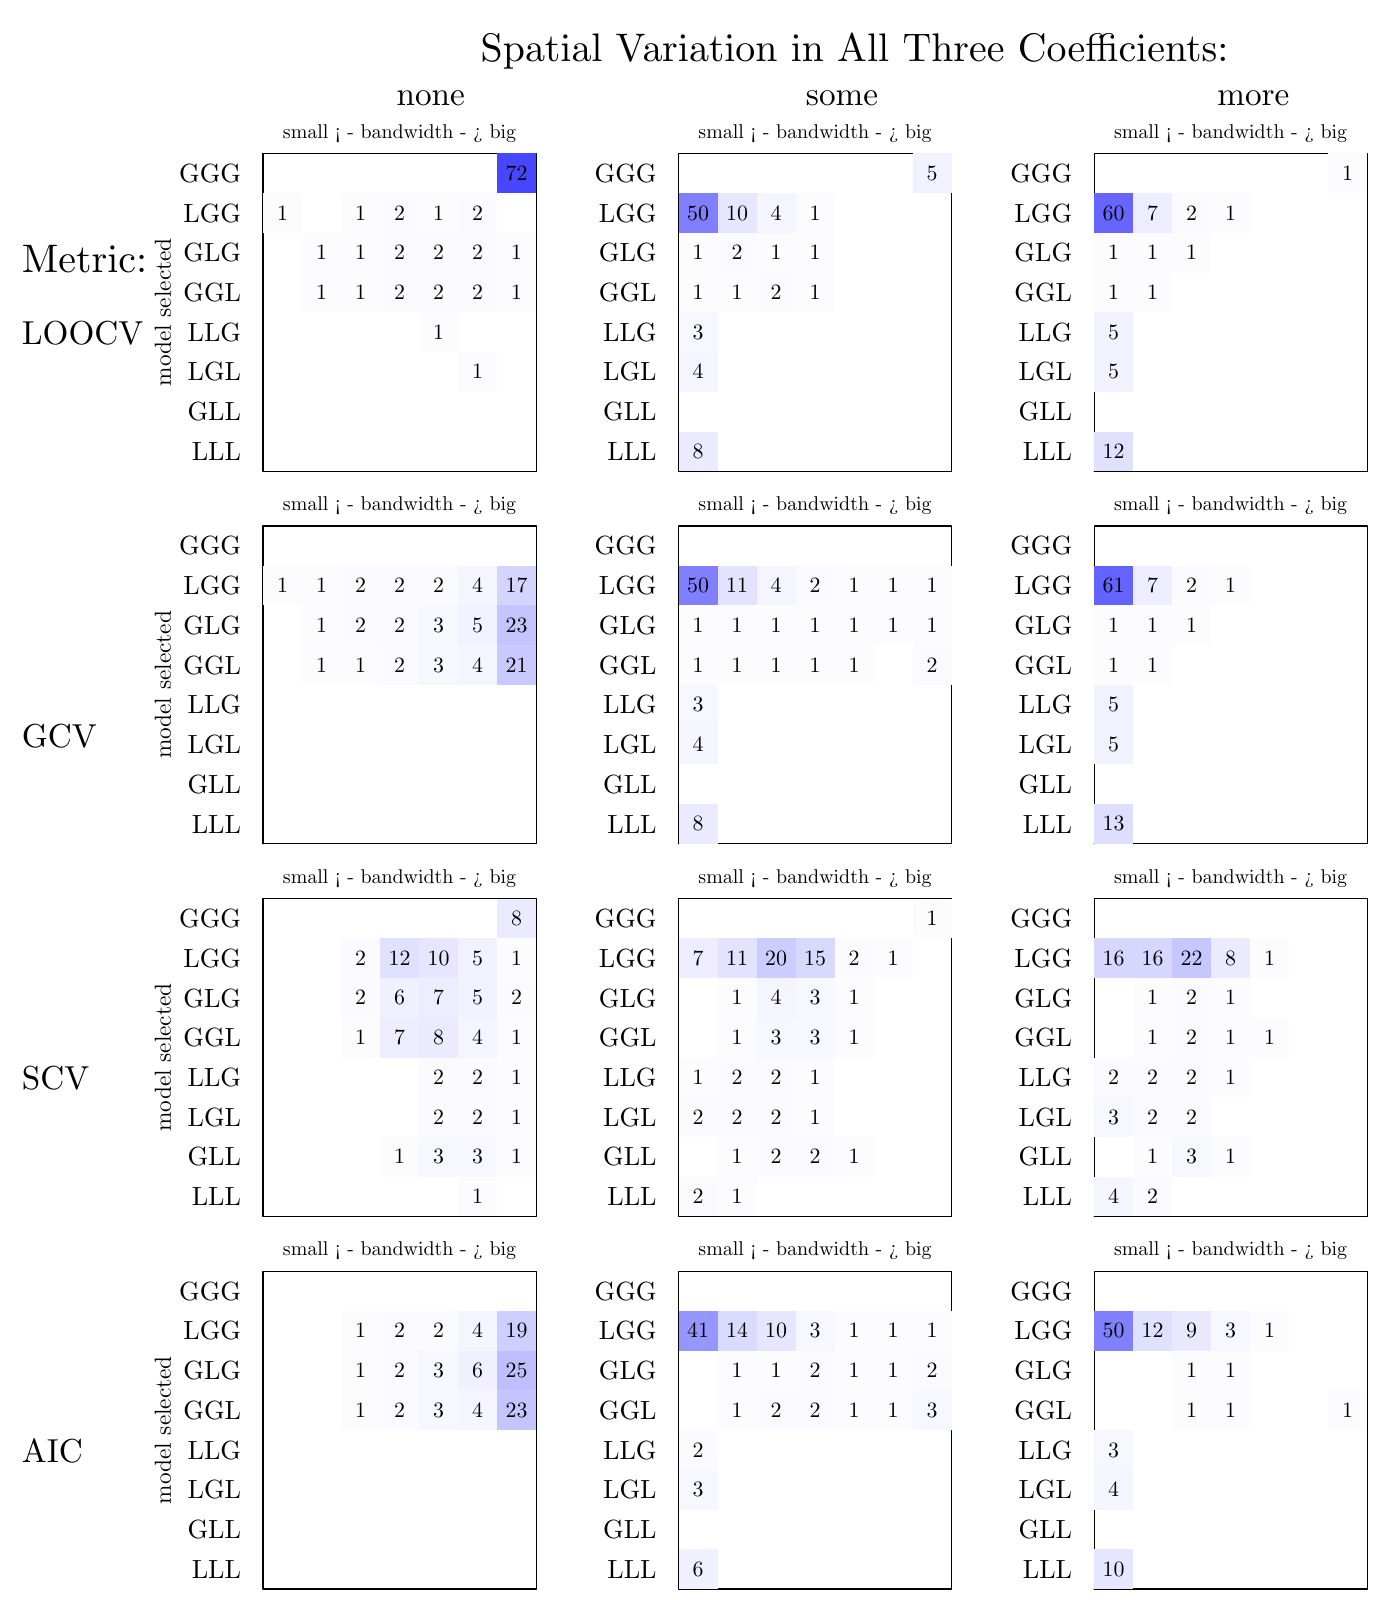 % Created by tikzDevice version 0.8.1 on 2015-02-25 18:45:22
% !TEX encoding = UTF-8 Unicode
\documentclass{article}
\nonstopmode

\usepackage{tikz}

\usepackage[active,tightpage,psfixbb]{preview}

\PreviewEnvironment{pgfpicture}

\setlength\PreviewBorder{0pt}

\newcommand{\SweaveOpts}[1]{}  % do not interfere with LaTeX
\newcommand{\SweaveInput}[1]{} % because they are not real TeX commands
\newcommand{\Sexpr}[1]{}       % will only be parsed by R


%\usepackage{animate}
\usepackage[round]{natbib}
%\usepackage[nolists]{endfloat}
\usepackage[width = 5in]{geometry}
\usepackage{pdfpages, caption}
\usepackage{rotating}
\usepackage{caption, amsmath, graphicx, setspace, multirow, color, hyperref, array}
\usepackage{xcolor, colortbl}
\usepackage{arydshln}

\definecolor{Gray}{gray}{0.85}
\definecolor{Gray95}{gray}{0.95}
\definecolor{Gray75}{gray}{0.75}

\title{Can Conventional Measures Identify Geographically Varying Mixed Regression Relationships? A Simulation-based Analysis of Locally Weighted Regression}
\author{Aaron Swoboda}



\begin{document}

\begin{tikzpicture}[x=1pt,y=1pt]
\definecolor{fillColor}{RGB}{255,255,255}
\path[use as bounding box,fill=fillColor,fill opacity=0.00] (0,0) rectangle (505.89,578.16);
\begin{scope}
\path[clip] (  0.00,  0.00) rectangle (505.89,578.16);
\definecolor{drawColor}{RGB}{0,0,0}

\path[draw=drawColor,line width= 0.4pt,line join=round,line cap=round] ( 95.04,407.88) --
	(193.71,407.88) --
	(193.71,522.72) --
	( 95.04,522.72) --
	( 95.04,407.88);

\path[] ( 95.04,508.36) rectangle (109.14,522.72);
\definecolor{fillColor}{RGB}{252,252,255}

\path[fill=fillColor] ( 95.04,494.01) rectangle (109.14,508.36);

\path[] ( 95.04,479.65) rectangle (109.14,494.01);

\path[] ( 95.04,465.30) rectangle (109.14,479.65);

\path[] ( 95.04,450.94) rectangle (109.14,465.30);

\path[] ( 95.04,436.59) rectangle (109.14,450.94);

\path[] ( 95.04,422.23) rectangle (109.14,436.59);

\path[] ( 95.04,407.88) rectangle (109.14,422.23);

\path[] (109.14,508.36) rectangle (123.23,522.72);

\path[] (109.14,494.01) rectangle (123.23,508.36);

\path[fill=fillColor] (109.14,479.65) rectangle (123.23,494.01);

\path[fill=fillColor] (109.14,465.30) rectangle (123.23,479.65);

\path[] (109.14,450.94) rectangle (123.23,465.30);

\path[] (109.14,436.59) rectangle (123.23,450.94);

\path[] (109.14,422.23) rectangle (123.23,436.59);

\path[] (109.14,407.88) rectangle (123.23,422.23);

\path[] (123.23,508.36) rectangle (137.33,522.72);

\path[fill=fillColor] (123.23,494.01) rectangle (137.33,508.36);

\path[fill=fillColor] (123.23,479.65) rectangle (137.33,494.01);

\path[fill=fillColor] (123.23,465.30) rectangle (137.33,479.65);

\path[] (123.23,450.94) rectangle (137.33,465.30);

\path[] (123.23,436.59) rectangle (137.33,450.94);

\path[] (123.23,422.23) rectangle (137.33,436.59);

\path[] (123.23,407.88) rectangle (137.33,422.23);

\path[] (137.33,508.36) rectangle (151.42,522.72);
\definecolor{fillColor}{RGB}{250,250,255}

\path[fill=fillColor] (137.33,494.01) rectangle (151.42,508.36);

\path[fill=fillColor] (137.33,479.65) rectangle (151.42,494.01);

\path[fill=fillColor] (137.33,465.30) rectangle (151.42,479.65);

\path[] (137.33,450.94) rectangle (151.42,465.30);

\path[] (137.33,436.59) rectangle (151.42,450.94);

\path[] (137.33,422.23) rectangle (151.42,436.59);

\path[] (137.33,407.88) rectangle (151.42,422.23);

\path[] (151.42,508.36) rectangle (165.52,522.72);
\definecolor{fillColor}{RGB}{252,252,255}

\path[fill=fillColor] (151.42,494.01) rectangle (165.52,508.36);
\definecolor{fillColor}{RGB}{250,250,255}

\path[fill=fillColor] (151.42,479.65) rectangle (165.52,494.01);

\path[fill=fillColor] (151.42,465.30) rectangle (165.52,479.65);
\definecolor{fillColor}{RGB}{252,252,255}

\path[fill=fillColor] (151.42,450.94) rectangle (165.52,465.30);

\path[] (151.42,436.59) rectangle (165.52,450.94);

\path[] (151.42,422.23) rectangle (165.52,436.59);

\path[] (151.42,407.88) rectangle (165.52,422.23);

\path[] (165.52,508.36) rectangle (179.61,522.72);
\definecolor{fillColor}{RGB}{250,250,255}

\path[fill=fillColor] (165.52,494.01) rectangle (179.61,508.36);

\path[fill=fillColor] (165.52,479.65) rectangle (179.61,494.01);

\path[fill=fillColor] (165.52,465.30) rectangle (179.61,479.65);

\path[] (165.52,450.94) rectangle (179.61,465.30);
\definecolor{fillColor}{RGB}{252,252,255}

\path[fill=fillColor] (165.52,436.59) rectangle (179.61,450.94);

\path[] (165.52,422.23) rectangle (179.61,436.59);

\path[] (165.52,407.88) rectangle (179.61,422.23);
\definecolor{fillColor}{RGB}{71,71,255}

\path[fill=fillColor] (179.61,508.36) rectangle (193.71,522.72);

\path[] (179.61,494.01) rectangle (193.71,508.36);
\definecolor{fillColor}{RGB}{252,252,255}

\path[fill=fillColor] (179.61,479.65) rectangle (193.71,494.01);

\path[fill=fillColor] (179.61,465.30) rectangle (193.71,479.65);

\path[] (179.61,450.94) rectangle (193.71,465.30);

\path[] (179.61,436.59) rectangle (193.71,450.94);

\path[] (179.61,422.23) rectangle (193.71,436.59);

\path[] (179.61,407.88) rectangle (193.71,422.23);

\node[text=drawColor,anchor=base,inner sep=0pt, outer sep=0pt, scale=  0.79] at (102.09,498.65) {1};

\node[text=drawColor,anchor=base,inner sep=0pt, outer sep=0pt, scale=  0.79] at (116.18,484.29) {1};

\node[text=drawColor,anchor=base,inner sep=0pt, outer sep=0pt, scale=  0.79] at (116.18,469.94) {1};

\node[text=drawColor,anchor=base,inner sep=0pt, outer sep=0pt, scale=  0.79] at (130.28,498.65) {1};

\node[text=drawColor,anchor=base,inner sep=0pt, outer sep=0pt, scale=  0.79] at (130.28,484.29) {1};

\node[text=drawColor,anchor=base,inner sep=0pt, outer sep=0pt, scale=  0.79] at (130.28,469.94) {1};

\node[text=drawColor,anchor=base,inner sep=0pt, outer sep=0pt, scale=  0.79] at (144.37,498.65) {2};

\node[text=drawColor,anchor=base,inner sep=0pt, outer sep=0pt, scale=  0.79] at (144.37,484.29) {2};

\node[text=drawColor,anchor=base,inner sep=0pt, outer sep=0pt, scale=  0.79] at (144.37,469.94) {2};

\node[text=drawColor,anchor=base,inner sep=0pt, outer sep=0pt, scale=  0.79] at (158.47,498.65) {1};

\node[text=drawColor,anchor=base,inner sep=0pt, outer sep=0pt, scale=  0.79] at (158.47,484.29) {2};

\node[text=drawColor,anchor=base,inner sep=0pt, outer sep=0pt, scale=  0.79] at (158.47,469.94) {2};

\node[text=drawColor,anchor=base,inner sep=0pt, outer sep=0pt, scale=  0.79] at (158.47,455.58) {1};

\node[text=drawColor,anchor=base,inner sep=0pt, outer sep=0pt, scale=  0.79] at (172.57,498.65) {2};

\node[text=drawColor,anchor=base,inner sep=0pt, outer sep=0pt, scale=  0.79] at (172.57,484.29) {2};

\node[text=drawColor,anchor=base,inner sep=0pt, outer sep=0pt, scale=  0.79] at (172.57,469.94) {2};

\node[text=drawColor,anchor=base,inner sep=0pt, outer sep=0pt, scale=  0.79] at (172.57,441.23) {1};

\node[text=drawColor,anchor=base,inner sep=0pt, outer sep=0pt, scale=  0.79] at (186.66,513.00) {72};

\node[text=drawColor,anchor=base,inner sep=0pt, outer sep=0pt, scale=  0.79] at (186.66,484.29) {1};

\node[text=drawColor,anchor=base,inner sep=0pt, outer sep=0pt, scale=  0.79] at (186.66,469.94) {1};

\node[text=drawColor,anchor=base east,inner sep=0pt, outer sep=0pt, scale=  0.95] at ( 87.12,411.78) {LLL};

\node[text=drawColor,anchor=base east,inner sep=0pt, outer sep=0pt, scale=  0.95] at ( 87.12,426.14) {GLL};

\node[text=drawColor,anchor=base east,inner sep=0pt, outer sep=0pt, scale=  0.95] at ( 87.12,440.49) {LGL};

\node[text=drawColor,anchor=base east,inner sep=0pt, outer sep=0pt, scale=  0.95] at ( 87.12,454.85) {LLG};

\node[text=drawColor,anchor=base east,inner sep=0pt, outer sep=0pt, scale=  0.95] at ( 87.12,469.20) {GGL};

\node[text=drawColor,anchor=base east,inner sep=0pt, outer sep=0pt, scale=  0.95] at ( 87.12,483.56) {GLG};

\node[text=drawColor,anchor=base east,inner sep=0pt, outer sep=0pt, scale=  0.95] at ( 87.12,497.91) {LGG};

\node[text=drawColor,anchor=base east,inner sep=0pt, outer sep=0pt, scale=  0.95] at ( 87.12,512.27) {GGG};

\node[text=drawColor,rotate= 90.00,anchor=base,inner sep=0pt, outer sep=0pt, scale=  0.84] at ( 61.78,465.30) {model selected};

\node[text=drawColor,anchor=base,inner sep=0pt, outer sep=0pt, scale=  0.72] at (144.37,528.26) {small < - bandwidth - > big};
\end{scope}
\begin{scope}
\path[clip] (  0.00,  0.00) rectangle (505.89,578.16);
\definecolor{drawColor}{RGB}{0,0,0}

\path[draw=drawColor,line width= 0.4pt,line join=round,line cap=round] ( 95.04,273.24) --
	(193.71,273.24) --
	(193.71,388.08) --
	( 95.04,388.08) --
	( 95.04,273.24);

\path[] ( 95.04,373.72) rectangle (109.14,388.08);
\definecolor{fillColor}{RGB}{252,252,255}

\path[fill=fillColor] ( 95.04,359.37) rectangle (109.14,373.72);

\path[] ( 95.04,345.01) rectangle (109.14,359.37);

\path[] ( 95.04,330.66) rectangle (109.14,345.01);

\path[] ( 95.04,316.30) rectangle (109.14,330.66);

\path[] ( 95.04,301.95) rectangle (109.14,316.30);

\path[] ( 95.04,287.59) rectangle (109.14,301.95);

\path[] ( 95.04,273.24) rectangle (109.14,287.59);

\path[] (109.14,373.72) rectangle (123.23,388.08);

\path[fill=fillColor] (109.14,359.37) rectangle (123.23,373.72);

\path[fill=fillColor] (109.14,345.01) rectangle (123.23,359.37);

\path[fill=fillColor] (109.14,330.66) rectangle (123.23,345.01);

\path[] (109.14,316.30) rectangle (123.23,330.66);

\path[] (109.14,301.95) rectangle (123.23,316.30);

\path[] (109.14,287.59) rectangle (123.23,301.95);

\path[] (109.14,273.24) rectangle (123.23,287.59);

\path[] (123.23,373.72) rectangle (137.33,388.08);
\definecolor{fillColor}{RGB}{250,250,255}

\path[fill=fillColor] (123.23,359.37) rectangle (137.33,373.72);

\path[fill=fillColor] (123.23,345.01) rectangle (137.33,359.37);
\definecolor{fillColor}{RGB}{252,252,255}

\path[fill=fillColor] (123.23,330.66) rectangle (137.33,345.01);

\path[] (123.23,316.30) rectangle (137.33,330.66);

\path[] (123.23,301.95) rectangle (137.33,316.30);

\path[] (123.23,287.59) rectangle (137.33,301.95);

\path[] (123.23,273.24) rectangle (137.33,287.59);

\path[] (137.33,373.72) rectangle (151.42,388.08);
\definecolor{fillColor}{RGB}{250,250,255}

\path[fill=fillColor] (137.33,359.37) rectangle (151.42,373.72);

\path[fill=fillColor] (137.33,345.01) rectangle (151.42,359.37);

\path[fill=fillColor] (137.33,330.66) rectangle (151.42,345.01);

\path[] (137.33,316.30) rectangle (151.42,330.66);

\path[] (137.33,301.95) rectangle (151.42,316.30);

\path[] (137.33,287.59) rectangle (151.42,301.95);

\path[] (137.33,273.24) rectangle (151.42,287.59);

\path[] (151.42,373.72) rectangle (165.52,388.08);

\path[fill=fillColor] (151.42,359.37) rectangle (165.52,373.72);
\definecolor{fillColor}{RGB}{247,247,255}

\path[fill=fillColor] (151.42,345.01) rectangle (165.52,359.37);

\path[fill=fillColor] (151.42,330.66) rectangle (165.52,345.01);

\path[] (151.42,316.30) rectangle (165.52,330.66);

\path[] (151.42,301.95) rectangle (165.52,316.30);

\path[] (151.42,287.59) rectangle (165.52,301.95);

\path[] (151.42,273.24) rectangle (165.52,287.59);

\path[] (165.52,373.72) rectangle (179.61,388.08);
\definecolor{fillColor}{RGB}{245,245,255}

\path[fill=fillColor] (165.52,359.37) rectangle (179.61,373.72);
\definecolor{fillColor}{RGB}{242,242,255}

\path[fill=fillColor] (165.52,345.01) rectangle (179.61,359.37);
\definecolor{fillColor}{RGB}{245,245,255}

\path[fill=fillColor] (165.52,330.66) rectangle (179.61,345.01);

\path[] (165.52,316.30) rectangle (179.61,330.66);

\path[] (165.52,301.95) rectangle (179.61,316.30);

\path[] (165.52,287.59) rectangle (179.61,301.95);

\path[] (165.52,273.24) rectangle (179.61,287.59);

\path[] (179.61,373.72) rectangle (193.71,388.08);
\definecolor{fillColor}{RGB}{212,212,255}

\path[fill=fillColor] (179.61,359.37) rectangle (193.71,373.72);
\definecolor{fillColor}{RGB}{196,196,255}

\path[fill=fillColor] (179.61,345.01) rectangle (193.71,359.37);
\definecolor{fillColor}{RGB}{201,201,255}

\path[fill=fillColor] (179.61,330.66) rectangle (193.71,345.01);

\path[] (179.61,316.30) rectangle (193.71,330.66);

\path[] (179.61,301.95) rectangle (193.71,316.30);

\path[] (179.61,287.59) rectangle (193.71,301.95);

\path[] (179.61,273.24) rectangle (193.71,287.59);

\node[text=drawColor,anchor=base,inner sep=0pt, outer sep=0pt, scale=  0.79] at (102.09,364.01) {1};

\node[text=drawColor,anchor=base,inner sep=0pt, outer sep=0pt, scale=  0.79] at (116.18,364.01) {1};

\node[text=drawColor,anchor=base,inner sep=0pt, outer sep=0pt, scale=  0.79] at (116.18,349.65) {1};

\node[text=drawColor,anchor=base,inner sep=0pt, outer sep=0pt, scale=  0.79] at (116.18,335.30) {1};

\node[text=drawColor,anchor=base,inner sep=0pt, outer sep=0pt, scale=  0.79] at (130.28,364.01) {2};

\node[text=drawColor,anchor=base,inner sep=0pt, outer sep=0pt, scale=  0.79] at (130.28,349.65) {2};

\node[text=drawColor,anchor=base,inner sep=0pt, outer sep=0pt, scale=  0.79] at (130.28,335.30) {1};

\node[text=drawColor,anchor=base,inner sep=0pt, outer sep=0pt, scale=  0.79] at (144.37,364.01) {2};

\node[text=drawColor,anchor=base,inner sep=0pt, outer sep=0pt, scale=  0.79] at (144.37,349.65) {2};

\node[text=drawColor,anchor=base,inner sep=0pt, outer sep=0pt, scale=  0.79] at (144.37,335.30) {2};

\node[text=drawColor,anchor=base,inner sep=0pt, outer sep=0pt, scale=  0.79] at (158.47,364.01) {2};

\node[text=drawColor,anchor=base,inner sep=0pt, outer sep=0pt, scale=  0.79] at (158.47,349.65) {3};

\node[text=drawColor,anchor=base,inner sep=0pt, outer sep=0pt, scale=  0.79] at (158.47,335.30) {3};

\node[text=drawColor,anchor=base,inner sep=0pt, outer sep=0pt, scale=  0.79] at (172.57,364.01) {4};

\node[text=drawColor,anchor=base,inner sep=0pt, outer sep=0pt, scale=  0.79] at (172.57,349.65) {5};

\node[text=drawColor,anchor=base,inner sep=0pt, outer sep=0pt, scale=  0.79] at (172.57,335.30) {4};

\node[text=drawColor,anchor=base,inner sep=0pt, outer sep=0pt, scale=  0.79] at (186.66,364.01) {17};

\node[text=drawColor,anchor=base,inner sep=0pt, outer sep=0pt, scale=  0.79] at (186.66,349.65) {23};

\node[text=drawColor,anchor=base,inner sep=0pt, outer sep=0pt, scale=  0.79] at (186.66,335.30) {21};

\node[text=drawColor,anchor=base east,inner sep=0pt, outer sep=0pt, scale=  0.95] at ( 87.12,277.14) {LLL};

\node[text=drawColor,anchor=base east,inner sep=0pt, outer sep=0pt, scale=  0.95] at ( 87.12,291.50) {GLL};

\node[text=drawColor,anchor=base east,inner sep=0pt, outer sep=0pt, scale=  0.95] at ( 87.12,305.85) {LGL};

\node[text=drawColor,anchor=base east,inner sep=0pt, outer sep=0pt, scale=  0.95] at ( 87.12,320.21) {LLG};

\node[text=drawColor,anchor=base east,inner sep=0pt, outer sep=0pt, scale=  0.95] at ( 87.12,334.56) {GGL};

\node[text=drawColor,anchor=base east,inner sep=0pt, outer sep=0pt, scale=  0.95] at ( 87.12,348.92) {GLG};

\node[text=drawColor,anchor=base east,inner sep=0pt, outer sep=0pt, scale=  0.95] at ( 87.12,363.27) {LGG};

\node[text=drawColor,anchor=base east,inner sep=0pt, outer sep=0pt, scale=  0.95] at ( 87.12,377.63) {GGG};

\node[text=drawColor,rotate= 90.00,anchor=base,inner sep=0pt, outer sep=0pt, scale=  0.84] at ( 61.78,330.66) {model selected};

\node[text=drawColor,anchor=base,inner sep=0pt, outer sep=0pt, scale=  0.72] at (144.37,393.62) {small < - bandwidth - > big};
\end{scope}
\begin{scope}
\path[clip] (  0.00,  0.00) rectangle (505.89,578.16);
\definecolor{drawColor}{RGB}{0,0,0}

\path[draw=drawColor,line width= 0.4pt,line join=round,line cap=round] ( 95.04,138.60) --
	(193.71,138.60) --
	(193.71,253.44) --
	( 95.04,253.44) --
	( 95.04,138.60);

\path[] ( 95.04,239.08) rectangle (109.14,253.44);

\path[] ( 95.04,224.73) rectangle (109.14,239.08);

\path[] ( 95.04,210.37) rectangle (109.14,224.73);

\path[] ( 95.04,196.02) rectangle (109.14,210.37);

\path[] ( 95.04,181.66) rectangle (109.14,196.02);

\path[] ( 95.04,167.31) rectangle (109.14,181.66);

\path[] ( 95.04,152.95) rectangle (109.14,167.31);

\path[] ( 95.04,138.60) rectangle (109.14,152.95);

\path[] (109.14,239.08) rectangle (123.23,253.44);

\path[] (109.14,224.73) rectangle (123.23,239.08);

\path[] (109.14,210.37) rectangle (123.23,224.73);

\path[] (109.14,196.02) rectangle (123.23,210.37);

\path[] (109.14,181.66) rectangle (123.23,196.02);

\path[] (109.14,167.31) rectangle (123.23,181.66);

\path[] (109.14,152.95) rectangle (123.23,167.31);

\path[] (109.14,138.60) rectangle (123.23,152.95);

\path[] (123.23,239.08) rectangle (137.33,253.44);
\definecolor{fillColor}{RGB}{250,250,255}

\path[fill=fillColor] (123.23,224.73) rectangle (137.33,239.08);

\path[fill=fillColor] (123.23,210.37) rectangle (137.33,224.73);
\definecolor{fillColor}{RGB}{252,252,255}

\path[fill=fillColor] (123.23,196.02) rectangle (137.33,210.37);

\path[] (123.23,181.66) rectangle (137.33,196.02);

\path[] (123.23,167.31) rectangle (137.33,181.66);

\path[] (123.23,152.95) rectangle (137.33,167.31);

\path[] (123.23,138.60) rectangle (137.33,152.95);

\path[] (137.33,239.08) rectangle (151.42,253.44);
\definecolor{fillColor}{RGB}{224,224,255}

\path[fill=fillColor] (137.33,224.73) rectangle (151.42,239.08);
\definecolor{fillColor}{RGB}{240,240,255}

\path[fill=fillColor] (137.33,210.37) rectangle (151.42,224.73);
\definecolor{fillColor}{RGB}{237,237,255}

\path[fill=fillColor] (137.33,196.02) rectangle (151.42,210.37);

\path[] (137.33,181.66) rectangle (151.42,196.02);

\path[] (137.33,167.31) rectangle (151.42,181.66);
\definecolor{fillColor}{RGB}{252,252,255}

\path[fill=fillColor] (137.33,152.95) rectangle (151.42,167.31);

\path[] (137.33,138.60) rectangle (151.42,152.95);

\path[] (151.42,239.08) rectangle (165.52,253.44);
\definecolor{fillColor}{RGB}{230,230,255}

\path[fill=fillColor] (151.42,224.73) rectangle (165.52,239.08);
\definecolor{fillColor}{RGB}{237,237,255}

\path[fill=fillColor] (151.42,210.37) rectangle (165.52,224.73);
\definecolor{fillColor}{RGB}{235,235,255}

\path[fill=fillColor] (151.42,196.02) rectangle (165.52,210.37);
\definecolor{fillColor}{RGB}{250,250,255}

\path[fill=fillColor] (151.42,181.66) rectangle (165.52,196.02);

\path[fill=fillColor] (151.42,167.31) rectangle (165.52,181.66);
\definecolor{fillColor}{RGB}{247,247,255}

\path[fill=fillColor] (151.42,152.95) rectangle (165.52,167.31);

\path[] (151.42,138.60) rectangle (165.52,152.95);

\path[] (165.52,239.08) rectangle (179.61,253.44);
\definecolor{fillColor}{RGB}{242,242,255}

\path[fill=fillColor] (165.52,224.73) rectangle (179.61,239.08);

\path[fill=fillColor] (165.52,210.37) rectangle (179.61,224.73);
\definecolor{fillColor}{RGB}{245,245,255}

\path[fill=fillColor] (165.52,196.02) rectangle (179.61,210.37);
\definecolor{fillColor}{RGB}{250,250,255}

\path[fill=fillColor] (165.52,181.66) rectangle (179.61,196.02);

\path[fill=fillColor] (165.52,167.31) rectangle (179.61,181.66);
\definecolor{fillColor}{RGB}{247,247,255}

\path[fill=fillColor] (165.52,152.95) rectangle (179.61,167.31);
\definecolor{fillColor}{RGB}{252,252,255}

\path[fill=fillColor] (165.52,138.60) rectangle (179.61,152.95);
\definecolor{fillColor}{RGB}{235,235,255}

\path[fill=fillColor] (179.61,239.08) rectangle (193.71,253.44);
\definecolor{fillColor}{RGB}{252,252,255}

\path[fill=fillColor] (179.61,224.73) rectangle (193.71,239.08);
\definecolor{fillColor}{RGB}{250,250,255}

\path[fill=fillColor] (179.61,210.37) rectangle (193.71,224.73);
\definecolor{fillColor}{RGB}{252,252,255}

\path[fill=fillColor] (179.61,196.02) rectangle (193.71,210.37);

\path[fill=fillColor] (179.61,181.66) rectangle (193.71,196.02);

\path[fill=fillColor] (179.61,167.31) rectangle (193.71,181.66);

\path[fill=fillColor] (179.61,152.95) rectangle (193.71,167.31);

\path[] (179.61,138.60) rectangle (193.71,152.95);

\node[text=drawColor,anchor=base,inner sep=0pt, outer sep=0pt, scale=  0.79] at (130.28,229.37) {2};

\node[text=drawColor,anchor=base,inner sep=0pt, outer sep=0pt, scale=  0.79] at (130.28,215.01) {2};

\node[text=drawColor,anchor=base,inner sep=0pt, outer sep=0pt, scale=  0.79] at (130.28,200.66) {1};

\node[text=drawColor,anchor=base,inner sep=0pt, outer sep=0pt, scale=  0.79] at (144.37,229.37) {12};

\node[text=drawColor,anchor=base,inner sep=0pt, outer sep=0pt, scale=  0.79] at (144.37,215.01) {6};

\node[text=drawColor,anchor=base,inner sep=0pt, outer sep=0pt, scale=  0.79] at (144.37,200.66) {7};

\node[text=drawColor,anchor=base,inner sep=0pt, outer sep=0pt, scale=  0.79] at (144.37,157.59) {1};

\node[text=drawColor,anchor=base,inner sep=0pt, outer sep=0pt, scale=  0.79] at (158.47,229.37) {10};

\node[text=drawColor,anchor=base,inner sep=0pt, outer sep=0pt, scale=  0.79] at (158.47,215.01) {7};

\node[text=drawColor,anchor=base,inner sep=0pt, outer sep=0pt, scale=  0.79] at (158.47,200.66) {8};

\node[text=drawColor,anchor=base,inner sep=0pt, outer sep=0pt, scale=  0.79] at (158.47,186.30) {2};

\node[text=drawColor,anchor=base,inner sep=0pt, outer sep=0pt, scale=  0.79] at (158.47,171.95) {2};

\node[text=drawColor,anchor=base,inner sep=0pt, outer sep=0pt, scale=  0.79] at (158.47,157.59) {3};

\node[text=drawColor,anchor=base,inner sep=0pt, outer sep=0pt, scale=  0.79] at (172.57,229.37) {5};

\node[text=drawColor,anchor=base,inner sep=0pt, outer sep=0pt, scale=  0.79] at (172.57,215.01) {5};

\node[text=drawColor,anchor=base,inner sep=0pt, outer sep=0pt, scale=  0.79] at (172.57,200.66) {4};

\node[text=drawColor,anchor=base,inner sep=0pt, outer sep=0pt, scale=  0.79] at (172.57,186.30) {2};

\node[text=drawColor,anchor=base,inner sep=0pt, outer sep=0pt, scale=  0.79] at (172.57,171.95) {2};

\node[text=drawColor,anchor=base,inner sep=0pt, outer sep=0pt, scale=  0.79] at (172.57,157.59) {3};

\node[text=drawColor,anchor=base,inner sep=0pt, outer sep=0pt, scale=  0.79] at (172.57,143.24) {1};

\node[text=drawColor,anchor=base,inner sep=0pt, outer sep=0pt, scale=  0.79] at (186.66,243.72) {8};

\node[text=drawColor,anchor=base,inner sep=0pt, outer sep=0pt, scale=  0.79] at (186.66,229.37) {1};

\node[text=drawColor,anchor=base,inner sep=0pt, outer sep=0pt, scale=  0.79] at (186.66,215.01) {2};

\node[text=drawColor,anchor=base,inner sep=0pt, outer sep=0pt, scale=  0.79] at (186.66,200.66) {1};

\node[text=drawColor,anchor=base,inner sep=0pt, outer sep=0pt, scale=  0.79] at (186.66,186.30) {1};

\node[text=drawColor,anchor=base,inner sep=0pt, outer sep=0pt, scale=  0.79] at (186.66,171.95) {1};

\node[text=drawColor,anchor=base,inner sep=0pt, outer sep=0pt, scale=  0.79] at (186.66,157.59) {1};

\node[text=drawColor,anchor=base east,inner sep=0pt, outer sep=0pt, scale=  0.95] at ( 87.12,142.50) {LLL};

\node[text=drawColor,anchor=base east,inner sep=0pt, outer sep=0pt, scale=  0.95] at ( 87.12,156.86) {GLL};

\node[text=drawColor,anchor=base east,inner sep=0pt, outer sep=0pt, scale=  0.95] at ( 87.12,171.21) {LGL};

\node[text=drawColor,anchor=base east,inner sep=0pt, outer sep=0pt, scale=  0.95] at ( 87.12,185.57) {LLG};

\node[text=drawColor,anchor=base east,inner sep=0pt, outer sep=0pt, scale=  0.95] at ( 87.12,199.92) {GGL};

\node[text=drawColor,anchor=base east,inner sep=0pt, outer sep=0pt, scale=  0.95] at ( 87.12,214.28) {GLG};

\node[text=drawColor,anchor=base east,inner sep=0pt, outer sep=0pt, scale=  0.95] at ( 87.12,228.63) {LGG};

\node[text=drawColor,anchor=base east,inner sep=0pt, outer sep=0pt, scale=  0.95] at ( 87.12,242.99) {GGG};

\node[text=drawColor,rotate= 90.00,anchor=base,inner sep=0pt, outer sep=0pt, scale=  0.84] at ( 61.78,196.02) {model selected};

\node[text=drawColor,anchor=base,inner sep=0pt, outer sep=0pt, scale=  0.72] at (144.37,258.98) {small < - bandwidth - > big};
\end{scope}
\begin{scope}
\path[clip] (  0.00,  0.00) rectangle (505.89,578.16);
\definecolor{drawColor}{RGB}{0,0,0}

\path[draw=drawColor,line width= 0.4pt,line join=round,line cap=round] ( 95.04,  3.96) --
	(193.71,  3.96) --
	(193.71,118.80) --
	( 95.04,118.80) --
	( 95.04,  3.96);

\path[] ( 95.04,104.44) rectangle (109.14,118.80);

\path[] ( 95.04, 90.09) rectangle (109.14,104.44);

\path[] ( 95.04, 75.73) rectangle (109.14, 90.09);

\path[] ( 95.04, 61.38) rectangle (109.14, 75.73);

\path[] ( 95.04, 47.02) rectangle (109.14, 61.38);

\path[] ( 95.04, 32.67) rectangle (109.14, 47.02);

\path[] ( 95.04, 18.31) rectangle (109.14, 32.67);

\path[] ( 95.04,  3.96) rectangle (109.14, 18.31);

\path[] (109.14,104.44) rectangle (123.23,118.80);

\path[] (109.14, 90.09) rectangle (123.23,104.44);

\path[] (109.14, 75.73) rectangle (123.23, 90.09);

\path[] (109.14, 61.38) rectangle (123.23, 75.73);

\path[] (109.14, 47.02) rectangle (123.23, 61.38);

\path[] (109.14, 32.67) rectangle (123.23, 47.02);

\path[] (109.14, 18.31) rectangle (123.23, 32.67);

\path[] (109.14,  3.96) rectangle (123.23, 18.31);

\path[] (123.23,104.44) rectangle (137.33,118.80);
\definecolor{fillColor}{RGB}{252,252,255}

\path[fill=fillColor] (123.23, 90.09) rectangle (137.33,104.44);

\path[fill=fillColor] (123.23, 75.73) rectangle (137.33, 90.09);

\path[fill=fillColor] (123.23, 61.38) rectangle (137.33, 75.73);

\path[] (123.23, 47.02) rectangle (137.33, 61.38);

\path[] (123.23, 32.67) rectangle (137.33, 47.02);

\path[] (123.23, 18.31) rectangle (137.33, 32.67);

\path[] (123.23,  3.96) rectangle (137.33, 18.31);

\path[] (137.33,104.44) rectangle (151.42,118.80);
\definecolor{fillColor}{RGB}{250,250,255}

\path[fill=fillColor] (137.33, 90.09) rectangle (151.42,104.44);

\path[fill=fillColor] (137.33, 75.73) rectangle (151.42, 90.09);

\path[fill=fillColor] (137.33, 61.38) rectangle (151.42, 75.73);

\path[] (137.33, 47.02) rectangle (151.42, 61.38);

\path[] (137.33, 32.67) rectangle (151.42, 47.02);

\path[] (137.33, 18.31) rectangle (151.42, 32.67);

\path[] (137.33,  3.96) rectangle (151.42, 18.31);

\path[] (151.42,104.44) rectangle (165.52,118.80);

\path[fill=fillColor] (151.42, 90.09) rectangle (165.52,104.44);
\definecolor{fillColor}{RGB}{247,247,255}

\path[fill=fillColor] (151.42, 75.73) rectangle (165.52, 90.09);

\path[fill=fillColor] (151.42, 61.38) rectangle (165.52, 75.73);

\path[] (151.42, 47.02) rectangle (165.52, 61.38);

\path[] (151.42, 32.67) rectangle (165.52, 47.02);

\path[] (151.42, 18.31) rectangle (165.52, 32.67);

\path[] (151.42,  3.96) rectangle (165.52, 18.31);

\path[] (165.52,104.44) rectangle (179.61,118.80);
\definecolor{fillColor}{RGB}{245,245,255}

\path[fill=fillColor] (165.52, 90.09) rectangle (179.61,104.44);
\definecolor{fillColor}{RGB}{240,240,255}

\path[fill=fillColor] (165.52, 75.73) rectangle (179.61, 90.09);
\definecolor{fillColor}{RGB}{245,245,255}

\path[fill=fillColor] (165.52, 61.38) rectangle (179.61, 75.73);

\path[] (165.52, 47.02) rectangle (179.61, 61.38);

\path[] (165.52, 32.67) rectangle (179.61, 47.02);

\path[] (165.52, 18.31) rectangle (179.61, 32.67);

\path[] (165.52,  3.96) rectangle (179.61, 18.31);

\path[] (179.61,104.44) rectangle (193.71,118.80);
\definecolor{fillColor}{RGB}{207,207,255}

\path[fill=fillColor] (179.61, 90.09) rectangle (193.71,104.44);
\definecolor{fillColor}{RGB}{191,191,255}

\path[fill=fillColor] (179.61, 75.73) rectangle (193.71, 90.09);
\definecolor{fillColor}{RGB}{196,196,255}

\path[fill=fillColor] (179.61, 61.38) rectangle (193.71, 75.73);

\path[] (179.61, 47.02) rectangle (193.71, 61.38);

\path[] (179.61, 32.67) rectangle (193.71, 47.02);

\path[] (179.61, 18.31) rectangle (193.71, 32.67);

\path[] (179.61,  3.96) rectangle (193.71, 18.31);

\node[text=drawColor,anchor=base,inner sep=0pt, outer sep=0pt, scale=  0.79] at (130.28, 94.73) {1};

\node[text=drawColor,anchor=base,inner sep=0pt, outer sep=0pt, scale=  0.79] at (130.28, 80.37) {1};

\node[text=drawColor,anchor=base,inner sep=0pt, outer sep=0pt, scale=  0.79] at (130.28, 66.02) {1};

\node[text=drawColor,anchor=base,inner sep=0pt, outer sep=0pt, scale=  0.79] at (144.37, 94.73) {2};

\node[text=drawColor,anchor=base,inner sep=0pt, outer sep=0pt, scale=  0.79] at (144.37, 80.37) {2};

\node[text=drawColor,anchor=base,inner sep=0pt, outer sep=0pt, scale=  0.79] at (144.37, 66.02) {2};

\node[text=drawColor,anchor=base,inner sep=0pt, outer sep=0pt, scale=  0.79] at (158.47, 94.73) {2};

\node[text=drawColor,anchor=base,inner sep=0pt, outer sep=0pt, scale=  0.79] at (158.47, 80.37) {3};

\node[text=drawColor,anchor=base,inner sep=0pt, outer sep=0pt, scale=  0.79] at (158.47, 66.02) {3};

\node[text=drawColor,anchor=base,inner sep=0pt, outer sep=0pt, scale=  0.79] at (172.57, 94.73) {4};

\node[text=drawColor,anchor=base,inner sep=0pt, outer sep=0pt, scale=  0.79] at (172.57, 80.37) {6};

\node[text=drawColor,anchor=base,inner sep=0pt, outer sep=0pt, scale=  0.79] at (172.57, 66.02) {4};

\node[text=drawColor,anchor=base,inner sep=0pt, outer sep=0pt, scale=  0.79] at (186.66, 94.73) {19};

\node[text=drawColor,anchor=base,inner sep=0pt, outer sep=0pt, scale=  0.79] at (186.66, 80.37) {25};

\node[text=drawColor,anchor=base,inner sep=0pt, outer sep=0pt, scale=  0.79] at (186.66, 66.02) {23};

\node[text=drawColor,anchor=base east,inner sep=0pt, outer sep=0pt, scale=  0.95] at ( 87.12,  7.86) {LLL};

\node[text=drawColor,anchor=base east,inner sep=0pt, outer sep=0pt, scale=  0.95] at ( 87.12, 22.22) {GLL};

\node[text=drawColor,anchor=base east,inner sep=0pt, outer sep=0pt, scale=  0.95] at ( 87.12, 36.57) {LGL};

\node[text=drawColor,anchor=base east,inner sep=0pt, outer sep=0pt, scale=  0.95] at ( 87.12, 50.93) {LLG};

\node[text=drawColor,anchor=base east,inner sep=0pt, outer sep=0pt, scale=  0.95] at ( 87.12, 65.28) {GGL};

\node[text=drawColor,anchor=base east,inner sep=0pt, outer sep=0pt, scale=  0.95] at ( 87.12, 79.64) {GLG};

\node[text=drawColor,anchor=base east,inner sep=0pt, outer sep=0pt, scale=  0.95] at ( 87.12, 93.99) {LGG};

\node[text=drawColor,anchor=base east,inner sep=0pt, outer sep=0pt, scale=  0.95] at ( 87.12,108.35) {GGG};

\node[text=drawColor,rotate= 90.00,anchor=base,inner sep=0pt, outer sep=0pt, scale=  0.84] at ( 61.78, 61.38) {model selected};

\node[text=drawColor,anchor=base,inner sep=0pt, outer sep=0pt, scale=  0.72] at (144.37,124.34) {small < - bandwidth - > big};
\end{scope}
\begin{scope}
\path[clip] (  0.00,  0.00) rectangle (505.89,578.16);
\definecolor{drawColor}{RGB}{0,0,0}

\path[draw=drawColor,line width= 0.4pt,line join=round,line cap=round] (245.19,407.88) --
	(343.86,407.88) --
	(343.86,522.72) --
	(245.19,522.72) --
	(245.19,407.88);

\path[] (245.19,508.36) rectangle (259.29,522.72);
\definecolor{fillColor}{RGB}{128,128,255}

\path[fill=fillColor] (245.19,494.01) rectangle (259.29,508.36);
\definecolor{fillColor}{RGB}{252,252,255}

\path[fill=fillColor] (245.19,479.65) rectangle (259.29,494.01);

\path[fill=fillColor] (245.19,465.30) rectangle (259.29,479.65);
\definecolor{fillColor}{RGB}{247,247,255}

\path[fill=fillColor] (245.19,450.94) rectangle (259.29,465.30);
\definecolor{fillColor}{RGB}{245,245,255}

\path[fill=fillColor] (245.19,436.59) rectangle (259.29,450.94);

\path[] (245.19,422.23) rectangle (259.29,436.59);
\definecolor{fillColor}{RGB}{235,235,255}

\path[fill=fillColor] (245.19,407.88) rectangle (259.29,422.23);

\path[] (259.29,508.36) rectangle (273.38,522.72);
\definecolor{fillColor}{RGB}{230,230,255}

\path[fill=fillColor] (259.29,494.01) rectangle (273.38,508.36);
\definecolor{fillColor}{RGB}{250,250,255}

\path[fill=fillColor] (259.29,479.65) rectangle (273.38,494.01);
\definecolor{fillColor}{RGB}{252,252,255}

\path[fill=fillColor] (259.29,465.30) rectangle (273.38,479.65);

\path[] (259.29,450.94) rectangle (273.38,465.30);

\path[] (259.29,436.59) rectangle (273.38,450.94);

\path[] (259.29,422.23) rectangle (273.38,436.59);

\path[] (259.29,407.88) rectangle (273.38,422.23);

\path[] (273.38,508.36) rectangle (287.48,522.72);
\definecolor{fillColor}{RGB}{245,245,255}

\path[fill=fillColor] (273.38,494.01) rectangle (287.48,508.36);
\definecolor{fillColor}{RGB}{252,252,255}

\path[fill=fillColor] (273.38,479.65) rectangle (287.48,494.01);
\definecolor{fillColor}{RGB}{250,250,255}

\path[fill=fillColor] (273.38,465.30) rectangle (287.48,479.65);

\path[] (273.38,450.94) rectangle (287.48,465.30);

\path[] (273.38,436.59) rectangle (287.48,450.94);

\path[] (273.38,422.23) rectangle (287.48,436.59);

\path[] (273.38,407.88) rectangle (287.48,422.23);

\path[] (287.48,508.36) rectangle (301.57,522.72);
\definecolor{fillColor}{RGB}{252,252,255}

\path[fill=fillColor] (287.48,494.01) rectangle (301.57,508.36);

\path[fill=fillColor] (287.48,479.65) rectangle (301.57,494.01);

\path[fill=fillColor] (287.48,465.30) rectangle (301.57,479.65);

\path[] (287.48,450.94) rectangle (301.57,465.30);

\path[] (287.48,436.59) rectangle (301.57,450.94);

\path[] (287.48,422.23) rectangle (301.57,436.59);

\path[] (287.48,407.88) rectangle (301.57,422.23);

\path[] (301.57,508.36) rectangle (315.67,522.72);

\path[] (301.57,494.01) rectangle (315.67,508.36);

\path[] (301.57,479.65) rectangle (315.67,494.01);

\path[] (301.57,465.30) rectangle (315.67,479.65);

\path[] (301.57,450.94) rectangle (315.67,465.30);

\path[] (301.57,436.59) rectangle (315.67,450.94);

\path[] (301.57,422.23) rectangle (315.67,436.59);

\path[] (301.57,407.88) rectangle (315.67,422.23);

\path[] (315.67,508.36) rectangle (329.76,522.72);

\path[] (315.67,494.01) rectangle (329.76,508.36);

\path[] (315.67,479.65) rectangle (329.76,494.01);

\path[] (315.67,465.30) rectangle (329.76,479.65);

\path[] (315.67,450.94) rectangle (329.76,465.30);

\path[] (315.67,436.59) rectangle (329.76,450.94);

\path[] (315.67,422.23) rectangle (329.76,436.59);

\path[] (315.67,407.88) rectangle (329.76,422.23);
\definecolor{fillColor}{RGB}{242,242,255}

\path[fill=fillColor] (329.76,508.36) rectangle (343.86,522.72);

\path[] (329.76,494.01) rectangle (343.86,508.36);

\path[] (329.76,479.65) rectangle (343.86,494.01);

\path[] (329.76,465.30) rectangle (343.86,479.65);

\path[] (329.76,450.94) rectangle (343.86,465.30);

\path[] (329.76,436.59) rectangle (343.86,450.94);

\path[] (329.76,422.23) rectangle (343.86,436.59);

\path[] (329.76,407.88) rectangle (343.86,422.23);

\node[text=drawColor,anchor=base,inner sep=0pt, outer sep=0pt, scale=  0.79] at (252.24,498.65) {50};

\node[text=drawColor,anchor=base,inner sep=0pt, outer sep=0pt, scale=  0.79] at (252.24,484.29) {1};

\node[text=drawColor,anchor=base,inner sep=0pt, outer sep=0pt, scale=  0.79] at (252.24,469.94) {1};

\node[text=drawColor,anchor=base,inner sep=0pt, outer sep=0pt, scale=  0.79] at (252.24,455.58) {3};

\node[text=drawColor,anchor=base,inner sep=0pt, outer sep=0pt, scale=  0.79] at (252.24,441.23) {4};

\node[text=drawColor,anchor=base,inner sep=0pt, outer sep=0pt, scale=  0.79] at (252.24,412.52) {8};

\node[text=drawColor,anchor=base,inner sep=0pt, outer sep=0pt, scale=  0.79] at (266.33,498.65) {10};

\node[text=drawColor,anchor=base,inner sep=0pt, outer sep=0pt, scale=  0.79] at (266.33,484.29) {2};

\node[text=drawColor,anchor=base,inner sep=0pt, outer sep=0pt, scale=  0.79] at (266.33,469.94) {1};

\node[text=drawColor,anchor=base,inner sep=0pt, outer sep=0pt, scale=  0.79] at (280.43,498.65) {4};

\node[text=drawColor,anchor=base,inner sep=0pt, outer sep=0pt, scale=  0.79] at (280.43,484.29) {1};

\node[text=drawColor,anchor=base,inner sep=0pt, outer sep=0pt, scale=  0.79] at (280.43,469.94) {2};

\node[text=drawColor,anchor=base,inner sep=0pt, outer sep=0pt, scale=  0.79] at (294.52,498.65) {1};

\node[text=drawColor,anchor=base,inner sep=0pt, outer sep=0pt, scale=  0.79] at (294.52,484.29) {1};

\node[text=drawColor,anchor=base,inner sep=0pt, outer sep=0pt, scale=  0.79] at (294.52,469.94) {1};

\node[text=drawColor,anchor=base,inner sep=0pt, outer sep=0pt, scale=  0.79] at (336.81,513.00) {5};

\node[text=drawColor,anchor=base east,inner sep=0pt, outer sep=0pt, scale=  0.95] at (237.27,411.78) {LLL};

\node[text=drawColor,anchor=base east,inner sep=0pt, outer sep=0pt, scale=  0.95] at (237.27,426.14) {GLL};

\node[text=drawColor,anchor=base east,inner sep=0pt, outer sep=0pt, scale=  0.95] at (237.27,440.49) {LGL};

\node[text=drawColor,anchor=base east,inner sep=0pt, outer sep=0pt, scale=  0.95] at (237.27,454.85) {LLG};

\node[text=drawColor,anchor=base east,inner sep=0pt, outer sep=0pt, scale=  0.95] at (237.27,469.20) {GGL};

\node[text=drawColor,anchor=base east,inner sep=0pt, outer sep=0pt, scale=  0.95] at (237.27,483.56) {GLG};

\node[text=drawColor,anchor=base east,inner sep=0pt, outer sep=0pt, scale=  0.95] at (237.27,497.91) {LGG};

\node[text=drawColor,anchor=base east,inner sep=0pt, outer sep=0pt, scale=  0.95] at (237.27,512.27) {GGG};

\node[text=drawColor,anchor=base,inner sep=0pt, outer sep=0pt, scale=  0.72] at (294.52,528.26) {small < - bandwidth - > big};
\end{scope}
\begin{scope}
\path[clip] (  0.00,  0.00) rectangle (505.89,578.16);
\definecolor{drawColor}{RGB}{0,0,0}

\path[draw=drawColor,line width= 0.4pt,line join=round,line cap=round] (245.19,273.24) --
	(343.86,273.24) --
	(343.86,388.08) --
	(245.19,388.08) --
	(245.19,273.24);

\path[] (245.19,373.72) rectangle (259.29,388.08);
\definecolor{fillColor}{RGB}{128,128,255}

\path[fill=fillColor] (245.19,359.37) rectangle (259.29,373.72);
\definecolor{fillColor}{RGB}{252,252,255}

\path[fill=fillColor] (245.19,345.01) rectangle (259.29,359.37);

\path[fill=fillColor] (245.19,330.66) rectangle (259.29,345.01);
\definecolor{fillColor}{RGB}{247,247,255}

\path[fill=fillColor] (245.19,316.30) rectangle (259.29,330.66);
\definecolor{fillColor}{RGB}{245,245,255}

\path[fill=fillColor] (245.19,301.95) rectangle (259.29,316.30);

\path[] (245.19,287.59) rectangle (259.29,301.95);
\definecolor{fillColor}{RGB}{235,235,255}

\path[fill=fillColor] (245.19,273.24) rectangle (259.29,287.59);

\path[] (259.29,373.72) rectangle (273.38,388.08);
\definecolor{fillColor}{RGB}{227,227,255}

\path[fill=fillColor] (259.29,359.37) rectangle (273.38,373.72);
\definecolor{fillColor}{RGB}{252,252,255}

\path[fill=fillColor] (259.29,345.01) rectangle (273.38,359.37);

\path[fill=fillColor] (259.29,330.66) rectangle (273.38,345.01);

\path[] (259.29,316.30) rectangle (273.38,330.66);

\path[] (259.29,301.95) rectangle (273.38,316.30);

\path[] (259.29,287.59) rectangle (273.38,301.95);

\path[] (259.29,273.24) rectangle (273.38,287.59);

\path[] (273.38,373.72) rectangle (287.48,388.08);
\definecolor{fillColor}{RGB}{245,245,255}

\path[fill=fillColor] (273.38,359.37) rectangle (287.48,373.72);
\definecolor{fillColor}{RGB}{252,252,255}

\path[fill=fillColor] (273.38,345.01) rectangle (287.48,359.37);

\path[fill=fillColor] (273.38,330.66) rectangle (287.48,345.01);

\path[] (273.38,316.30) rectangle (287.48,330.66);

\path[] (273.38,301.95) rectangle (287.48,316.30);

\path[] (273.38,287.59) rectangle (287.48,301.95);

\path[] (273.38,273.24) rectangle (287.48,287.59);

\path[] (287.48,373.72) rectangle (301.57,388.08);
\definecolor{fillColor}{RGB}{250,250,255}

\path[fill=fillColor] (287.48,359.37) rectangle (301.57,373.72);
\definecolor{fillColor}{RGB}{252,252,255}

\path[fill=fillColor] (287.48,345.01) rectangle (301.57,359.37);

\path[fill=fillColor] (287.48,330.66) rectangle (301.57,345.01);

\path[] (287.48,316.30) rectangle (301.57,330.66);

\path[] (287.48,301.95) rectangle (301.57,316.30);

\path[] (287.48,287.59) rectangle (301.57,301.95);

\path[] (287.48,273.24) rectangle (301.57,287.59);

\path[] (301.57,373.72) rectangle (315.67,388.08);

\path[fill=fillColor] (301.57,359.37) rectangle (315.67,373.72);

\path[fill=fillColor] (301.57,345.01) rectangle (315.67,359.37);

\path[fill=fillColor] (301.57,330.66) rectangle (315.67,345.01);

\path[] (301.57,316.30) rectangle (315.67,330.66);

\path[] (301.57,301.95) rectangle (315.67,316.30);

\path[] (301.57,287.59) rectangle (315.67,301.95);

\path[] (301.57,273.24) rectangle (315.67,287.59);

\path[] (315.67,373.72) rectangle (329.76,388.08);

\path[fill=fillColor] (315.67,359.37) rectangle (329.76,373.72);

\path[fill=fillColor] (315.67,345.01) rectangle (329.76,359.37);

\path[] (315.67,330.66) rectangle (329.76,345.01);

\path[] (315.67,316.30) rectangle (329.76,330.66);

\path[] (315.67,301.95) rectangle (329.76,316.30);

\path[] (315.67,287.59) rectangle (329.76,301.95);

\path[] (315.67,273.24) rectangle (329.76,287.59);

\path[] (329.76,373.72) rectangle (343.86,388.08);

\path[fill=fillColor] (329.76,359.37) rectangle (343.86,373.72);

\path[fill=fillColor] (329.76,345.01) rectangle (343.86,359.37);
\definecolor{fillColor}{RGB}{250,250,255}

\path[fill=fillColor] (329.76,330.66) rectangle (343.86,345.01);

\path[] (329.76,316.30) rectangle (343.86,330.66);

\path[] (329.76,301.95) rectangle (343.86,316.30);

\path[] (329.76,287.59) rectangle (343.86,301.95);

\path[] (329.76,273.24) rectangle (343.86,287.59);

\node[text=drawColor,anchor=base,inner sep=0pt, outer sep=0pt, scale=  0.79] at (252.24,364.01) {50};

\node[text=drawColor,anchor=base,inner sep=0pt, outer sep=0pt, scale=  0.79] at (252.24,349.65) {1};

\node[text=drawColor,anchor=base,inner sep=0pt, outer sep=0pt, scale=  0.79] at (252.24,335.30) {1};

\node[text=drawColor,anchor=base,inner sep=0pt, outer sep=0pt, scale=  0.79] at (252.24,320.94) {3};

\node[text=drawColor,anchor=base,inner sep=0pt, outer sep=0pt, scale=  0.79] at (252.24,306.59) {4};

\node[text=drawColor,anchor=base,inner sep=0pt, outer sep=0pt, scale=  0.79] at (252.24,277.88) {8};

\node[text=drawColor,anchor=base,inner sep=0pt, outer sep=0pt, scale=  0.79] at (266.33,364.01) {11};

\node[text=drawColor,anchor=base,inner sep=0pt, outer sep=0pt, scale=  0.79] at (266.33,349.65) {1};

\node[text=drawColor,anchor=base,inner sep=0pt, outer sep=0pt, scale=  0.79] at (266.33,335.30) {1};

\node[text=drawColor,anchor=base,inner sep=0pt, outer sep=0pt, scale=  0.79] at (280.43,364.01) {4};

\node[text=drawColor,anchor=base,inner sep=0pt, outer sep=0pt, scale=  0.79] at (280.43,349.65) {1};

\node[text=drawColor,anchor=base,inner sep=0pt, outer sep=0pt, scale=  0.79] at (280.43,335.30) {1};

\node[text=drawColor,anchor=base,inner sep=0pt, outer sep=0pt, scale=  0.79] at (294.52,364.01) {2};

\node[text=drawColor,anchor=base,inner sep=0pt, outer sep=0pt, scale=  0.79] at (294.52,349.65) {1};

\node[text=drawColor,anchor=base,inner sep=0pt, outer sep=0pt, scale=  0.79] at (294.52,335.30) {1};

\node[text=drawColor,anchor=base,inner sep=0pt, outer sep=0pt, scale=  0.79] at (308.62,364.01) {1};

\node[text=drawColor,anchor=base,inner sep=0pt, outer sep=0pt, scale=  0.79] at (308.62,349.65) {1};

\node[text=drawColor,anchor=base,inner sep=0pt, outer sep=0pt, scale=  0.79] at (308.62,335.30) {1};

\node[text=drawColor,anchor=base,inner sep=0pt, outer sep=0pt, scale=  0.79] at (322.72,364.01) {1};

\node[text=drawColor,anchor=base,inner sep=0pt, outer sep=0pt, scale=  0.79] at (322.72,349.65) {1};

\node[text=drawColor,anchor=base,inner sep=0pt, outer sep=0pt, scale=  0.79] at (336.81,364.01) {1};

\node[text=drawColor,anchor=base,inner sep=0pt, outer sep=0pt, scale=  0.79] at (336.81,349.65) {1};

\node[text=drawColor,anchor=base,inner sep=0pt, outer sep=0pt, scale=  0.79] at (336.81,335.30) {2};

\node[text=drawColor,anchor=base east,inner sep=0pt, outer sep=0pt, scale=  0.95] at (237.27,277.14) {LLL};

\node[text=drawColor,anchor=base east,inner sep=0pt, outer sep=0pt, scale=  0.95] at (237.27,291.50) {GLL};

\node[text=drawColor,anchor=base east,inner sep=0pt, outer sep=0pt, scale=  0.95] at (237.27,305.85) {LGL};

\node[text=drawColor,anchor=base east,inner sep=0pt, outer sep=0pt, scale=  0.95] at (237.27,320.21) {LLG};

\node[text=drawColor,anchor=base east,inner sep=0pt, outer sep=0pt, scale=  0.95] at (237.27,334.56) {GGL};

\node[text=drawColor,anchor=base east,inner sep=0pt, outer sep=0pt, scale=  0.95] at (237.27,348.92) {GLG};

\node[text=drawColor,anchor=base east,inner sep=0pt, outer sep=0pt, scale=  0.95] at (237.27,363.27) {LGG};

\node[text=drawColor,anchor=base east,inner sep=0pt, outer sep=0pt, scale=  0.95] at (237.27,377.63) {GGG};

\node[text=drawColor,anchor=base,inner sep=0pt, outer sep=0pt, scale=  0.72] at (294.52,393.62) {small < - bandwidth - > big};
\end{scope}
\begin{scope}
\path[clip] (  0.00,  0.00) rectangle (505.89,578.16);
\definecolor{drawColor}{RGB}{0,0,0}

\path[draw=drawColor,line width= 0.4pt,line join=round,line cap=round] (245.19,138.60) --
	(343.86,138.60) --
	(343.86,253.44) --
	(245.19,253.44) --
	(245.19,138.60);

\path[] (245.19,239.08) rectangle (259.29,253.44);
\definecolor{fillColor}{RGB}{237,237,255}

\path[fill=fillColor] (245.19,224.73) rectangle (259.29,239.08);

\path[] (245.19,210.37) rectangle (259.29,224.73);

\path[] (245.19,196.02) rectangle (259.29,210.37);
\definecolor{fillColor}{RGB}{252,252,255}

\path[fill=fillColor] (245.19,181.66) rectangle (259.29,196.02);
\definecolor{fillColor}{RGB}{250,250,255}

\path[fill=fillColor] (245.19,167.31) rectangle (259.29,181.66);

\path[] (245.19,152.95) rectangle (259.29,167.31);

\path[fill=fillColor] (245.19,138.60) rectangle (259.29,152.95);

\path[] (259.29,239.08) rectangle (273.38,253.44);
\definecolor{fillColor}{RGB}{227,227,255}

\path[fill=fillColor] (259.29,224.73) rectangle (273.38,239.08);
\definecolor{fillColor}{RGB}{252,252,255}

\path[fill=fillColor] (259.29,210.37) rectangle (273.38,224.73);

\path[fill=fillColor] (259.29,196.02) rectangle (273.38,210.37);
\definecolor{fillColor}{RGB}{250,250,255}

\path[fill=fillColor] (259.29,181.66) rectangle (273.38,196.02);

\path[fill=fillColor] (259.29,167.31) rectangle (273.38,181.66);
\definecolor{fillColor}{RGB}{252,252,255}

\path[fill=fillColor] (259.29,152.95) rectangle (273.38,167.31);

\path[fill=fillColor] (259.29,138.60) rectangle (273.38,152.95);

\path[] (273.38,239.08) rectangle (287.48,253.44);
\definecolor{fillColor}{RGB}{204,204,255}

\path[fill=fillColor] (273.38,224.73) rectangle (287.48,239.08);
\definecolor{fillColor}{RGB}{245,245,255}

\path[fill=fillColor] (273.38,210.37) rectangle (287.48,224.73);
\definecolor{fillColor}{RGB}{247,247,255}

\path[fill=fillColor] (273.38,196.02) rectangle (287.48,210.37);
\definecolor{fillColor}{RGB}{250,250,255}

\path[fill=fillColor] (273.38,181.66) rectangle (287.48,196.02);

\path[fill=fillColor] (273.38,167.31) rectangle (287.48,181.66);

\path[fill=fillColor] (273.38,152.95) rectangle (287.48,167.31);

\path[] (273.38,138.60) rectangle (287.48,152.95);

\path[] (287.48,239.08) rectangle (301.57,253.44);
\definecolor{fillColor}{RGB}{217,217,255}

\path[fill=fillColor] (287.48,224.73) rectangle (301.57,239.08);
\definecolor{fillColor}{RGB}{247,247,255}

\path[fill=fillColor] (287.48,210.37) rectangle (301.57,224.73);

\path[fill=fillColor] (287.48,196.02) rectangle (301.57,210.37);
\definecolor{fillColor}{RGB}{252,252,255}

\path[fill=fillColor] (287.48,181.66) rectangle (301.57,196.02);

\path[fill=fillColor] (287.48,167.31) rectangle (301.57,181.66);
\definecolor{fillColor}{RGB}{250,250,255}

\path[fill=fillColor] (287.48,152.95) rectangle (301.57,167.31);

\path[] (287.48,138.60) rectangle (301.57,152.95);

\path[] (301.57,239.08) rectangle (315.67,253.44);

\path[fill=fillColor] (301.57,224.73) rectangle (315.67,239.08);
\definecolor{fillColor}{RGB}{252,252,255}

\path[fill=fillColor] (301.57,210.37) rectangle (315.67,224.73);

\path[fill=fillColor] (301.57,196.02) rectangle (315.67,210.37);

\path[] (301.57,181.66) rectangle (315.67,196.02);

\path[] (301.57,167.31) rectangle (315.67,181.66);

\path[fill=fillColor] (301.57,152.95) rectangle (315.67,167.31);

\path[] (301.57,138.60) rectangle (315.67,152.95);

\path[] (315.67,239.08) rectangle (329.76,253.44);

\path[fill=fillColor] (315.67,224.73) rectangle (329.76,239.08);

\path[] (315.67,210.37) rectangle (329.76,224.73);

\path[] (315.67,196.02) rectangle (329.76,210.37);

\path[] (315.67,181.66) rectangle (329.76,196.02);

\path[] (315.67,167.31) rectangle (329.76,181.66);

\path[] (315.67,152.95) rectangle (329.76,167.31);

\path[] (315.67,138.60) rectangle (329.76,152.95);

\path[fill=fillColor] (329.76,239.08) rectangle (343.86,253.44);

\path[] (329.76,224.73) rectangle (343.86,239.08);

\path[] (329.76,210.37) rectangle (343.86,224.73);

\path[] (329.76,196.02) rectangle (343.86,210.37);

\path[] (329.76,181.66) rectangle (343.86,196.02);

\path[] (329.76,167.31) rectangle (343.86,181.66);

\path[] (329.76,152.95) rectangle (343.86,167.31);

\path[] (329.76,138.60) rectangle (343.86,152.95);

\node[text=drawColor,anchor=base,inner sep=0pt, outer sep=0pt, scale=  0.79] at (252.24,229.37) {7};

\node[text=drawColor,anchor=base,inner sep=0pt, outer sep=0pt, scale=  0.79] at (252.24,186.30) {1};

\node[text=drawColor,anchor=base,inner sep=0pt, outer sep=0pt, scale=  0.79] at (252.24,171.95) {2};

\node[text=drawColor,anchor=base,inner sep=0pt, outer sep=0pt, scale=  0.79] at (252.24,143.24) {2};

\node[text=drawColor,anchor=base,inner sep=0pt, outer sep=0pt, scale=  0.79] at (266.33,229.37) {11};

\node[text=drawColor,anchor=base,inner sep=0pt, outer sep=0pt, scale=  0.79] at (266.33,215.01) {1};

\node[text=drawColor,anchor=base,inner sep=0pt, outer sep=0pt, scale=  0.79] at (266.33,200.66) {1};

\node[text=drawColor,anchor=base,inner sep=0pt, outer sep=0pt, scale=  0.79] at (266.33,186.30) {2};

\node[text=drawColor,anchor=base,inner sep=0pt, outer sep=0pt, scale=  0.79] at (266.33,171.95) {2};

\node[text=drawColor,anchor=base,inner sep=0pt, outer sep=0pt, scale=  0.79] at (266.33,157.59) {1};

\node[text=drawColor,anchor=base,inner sep=0pt, outer sep=0pt, scale=  0.79] at (266.33,143.24) {1};

\node[text=drawColor,anchor=base,inner sep=0pt, outer sep=0pt, scale=  0.79] at (280.43,229.37) {20};

\node[text=drawColor,anchor=base,inner sep=0pt, outer sep=0pt, scale=  0.79] at (280.43,215.01) {4};

\node[text=drawColor,anchor=base,inner sep=0pt, outer sep=0pt, scale=  0.79] at (280.43,200.66) {3};

\node[text=drawColor,anchor=base,inner sep=0pt, outer sep=0pt, scale=  0.79] at (280.43,186.30) {2};

\node[text=drawColor,anchor=base,inner sep=0pt, outer sep=0pt, scale=  0.79] at (280.43,171.95) {2};

\node[text=drawColor,anchor=base,inner sep=0pt, outer sep=0pt, scale=  0.79] at (280.43,157.59) {2};

\node[text=drawColor,anchor=base,inner sep=0pt, outer sep=0pt, scale=  0.79] at (294.52,229.37) {15};

\node[text=drawColor,anchor=base,inner sep=0pt, outer sep=0pt, scale=  0.79] at (294.52,215.01) {3};

\node[text=drawColor,anchor=base,inner sep=0pt, outer sep=0pt, scale=  0.79] at (294.52,200.66) {3};

\node[text=drawColor,anchor=base,inner sep=0pt, outer sep=0pt, scale=  0.79] at (294.52,186.30) {1};

\node[text=drawColor,anchor=base,inner sep=0pt, outer sep=0pt, scale=  0.79] at (294.52,171.95) {1};

\node[text=drawColor,anchor=base,inner sep=0pt, outer sep=0pt, scale=  0.79] at (294.52,157.59) {2};

\node[text=drawColor,anchor=base,inner sep=0pt, outer sep=0pt, scale=  0.79] at (308.62,229.37) {2};

\node[text=drawColor,anchor=base,inner sep=0pt, outer sep=0pt, scale=  0.79] at (308.62,215.01) {1};

\node[text=drawColor,anchor=base,inner sep=0pt, outer sep=0pt, scale=  0.79] at (308.62,200.66) {1};

\node[text=drawColor,anchor=base,inner sep=0pt, outer sep=0pt, scale=  0.79] at (308.62,157.59) {1};

\node[text=drawColor,anchor=base,inner sep=0pt, outer sep=0pt, scale=  0.79] at (322.72,229.37) {1};

\node[text=drawColor,anchor=base,inner sep=0pt, outer sep=0pt, scale=  0.79] at (336.81,243.72) {1};

\node[text=drawColor,anchor=base east,inner sep=0pt, outer sep=0pt, scale=  0.95] at (237.27,142.50) {LLL};

\node[text=drawColor,anchor=base east,inner sep=0pt, outer sep=0pt, scale=  0.95] at (237.27,156.86) {GLL};

\node[text=drawColor,anchor=base east,inner sep=0pt, outer sep=0pt, scale=  0.95] at (237.27,171.21) {LGL};

\node[text=drawColor,anchor=base east,inner sep=0pt, outer sep=0pt, scale=  0.95] at (237.27,185.57) {LLG};

\node[text=drawColor,anchor=base east,inner sep=0pt, outer sep=0pt, scale=  0.95] at (237.27,199.92) {GGL};

\node[text=drawColor,anchor=base east,inner sep=0pt, outer sep=0pt, scale=  0.95] at (237.27,214.28) {GLG};

\node[text=drawColor,anchor=base east,inner sep=0pt, outer sep=0pt, scale=  0.95] at (237.27,228.63) {LGG};

\node[text=drawColor,anchor=base east,inner sep=0pt, outer sep=0pt, scale=  0.95] at (237.27,242.99) {GGG};

\node[text=drawColor,anchor=base,inner sep=0pt, outer sep=0pt, scale=  0.72] at (294.52,258.98) {small < - bandwidth - > big};
\end{scope}
\begin{scope}
\path[clip] (  0.00,  0.00) rectangle (505.89,578.16);
\definecolor{drawColor}{RGB}{0,0,0}

\path[draw=drawColor,line width= 0.4pt,line join=round,line cap=round] (245.19,  3.96) --
	(343.86,  3.96) --
	(343.86,118.80) --
	(245.19,118.80) --
	(245.19,  3.96);

\path[] (245.19,104.44) rectangle (259.29,118.80);
\definecolor{fillColor}{RGB}{150,150,255}

\path[fill=fillColor] (245.19, 90.09) rectangle (259.29,104.44);

\path[] (245.19, 75.73) rectangle (259.29, 90.09);

\path[] (245.19, 61.38) rectangle (259.29, 75.73);
\definecolor{fillColor}{RGB}{250,250,255}

\path[fill=fillColor] (245.19, 47.02) rectangle (259.29, 61.38);
\definecolor{fillColor}{RGB}{247,247,255}

\path[fill=fillColor] (245.19, 32.67) rectangle (259.29, 47.02);

\path[] (245.19, 18.31) rectangle (259.29, 32.67);
\definecolor{fillColor}{RGB}{240,240,255}

\path[fill=fillColor] (245.19,  3.96) rectangle (259.29, 18.31);

\path[] (259.29,104.44) rectangle (273.38,118.80);
\definecolor{fillColor}{RGB}{219,219,255}

\path[fill=fillColor] (259.29, 90.09) rectangle (273.38,104.44);
\definecolor{fillColor}{RGB}{252,252,255}

\path[fill=fillColor] (259.29, 75.73) rectangle (273.38, 90.09);

\path[fill=fillColor] (259.29, 61.38) rectangle (273.38, 75.73);

\path[] (259.29, 47.02) rectangle (273.38, 61.38);

\path[] (259.29, 32.67) rectangle (273.38, 47.02);

\path[] (259.29, 18.31) rectangle (273.38, 32.67);

\path[] (259.29,  3.96) rectangle (273.38, 18.31);

\path[] (273.38,104.44) rectangle (287.48,118.80);
\definecolor{fillColor}{RGB}{230,230,255}

\path[fill=fillColor] (273.38, 90.09) rectangle (287.48,104.44);
\definecolor{fillColor}{RGB}{252,252,255}

\path[fill=fillColor] (273.38, 75.73) rectangle (287.48, 90.09);
\definecolor{fillColor}{RGB}{250,250,255}

\path[fill=fillColor] (273.38, 61.38) rectangle (287.48, 75.73);

\path[] (273.38, 47.02) rectangle (287.48, 61.38);

\path[] (273.38, 32.67) rectangle (287.48, 47.02);

\path[] (273.38, 18.31) rectangle (287.48, 32.67);

\path[] (273.38,  3.96) rectangle (287.48, 18.31);

\path[] (287.48,104.44) rectangle (301.57,118.80);
\definecolor{fillColor}{RGB}{247,247,255}

\path[fill=fillColor] (287.48, 90.09) rectangle (301.57,104.44);
\definecolor{fillColor}{RGB}{250,250,255}

\path[fill=fillColor] (287.48, 75.73) rectangle (301.57, 90.09);

\path[fill=fillColor] (287.48, 61.38) rectangle (301.57, 75.73);

\path[] (287.48, 47.02) rectangle (301.57, 61.38);

\path[] (287.48, 32.67) rectangle (301.57, 47.02);

\path[] (287.48, 18.31) rectangle (301.57, 32.67);

\path[] (287.48,  3.96) rectangle (301.57, 18.31);

\path[] (301.57,104.44) rectangle (315.67,118.80);
\definecolor{fillColor}{RGB}{252,252,255}

\path[fill=fillColor] (301.57, 90.09) rectangle (315.67,104.44);

\path[fill=fillColor] (301.57, 75.73) rectangle (315.67, 90.09);

\path[fill=fillColor] (301.57, 61.38) rectangle (315.67, 75.73);

\path[] (301.57, 47.02) rectangle (315.67, 61.38);

\path[] (301.57, 32.67) rectangle (315.67, 47.02);

\path[] (301.57, 18.31) rectangle (315.67, 32.67);

\path[] (301.57,  3.96) rectangle (315.67, 18.31);

\path[] (315.67,104.44) rectangle (329.76,118.80);

\path[fill=fillColor] (315.67, 90.09) rectangle (329.76,104.44);

\path[fill=fillColor] (315.67, 75.73) rectangle (329.76, 90.09);

\path[fill=fillColor] (315.67, 61.38) rectangle (329.76, 75.73);

\path[] (315.67, 47.02) rectangle (329.76, 61.38);

\path[] (315.67, 32.67) rectangle (329.76, 47.02);

\path[] (315.67, 18.31) rectangle (329.76, 32.67);

\path[] (315.67,  3.96) rectangle (329.76, 18.31);

\path[] (329.76,104.44) rectangle (343.86,118.80);

\path[fill=fillColor] (329.76, 90.09) rectangle (343.86,104.44);
\definecolor{fillColor}{RGB}{250,250,255}

\path[fill=fillColor] (329.76, 75.73) rectangle (343.86, 90.09);
\definecolor{fillColor}{RGB}{247,247,255}

\path[fill=fillColor] (329.76, 61.38) rectangle (343.86, 75.73);

\path[] (329.76, 47.02) rectangle (343.86, 61.38);

\path[] (329.76, 32.67) rectangle (343.86, 47.02);

\path[] (329.76, 18.31) rectangle (343.86, 32.67);

\path[] (329.76,  3.96) rectangle (343.86, 18.31);

\node[text=drawColor,anchor=base,inner sep=0pt, outer sep=0pt, scale=  0.79] at (252.24, 94.73) {41};

\node[text=drawColor,anchor=base,inner sep=0pt, outer sep=0pt, scale=  0.79] at (252.24, 51.66) {2};

\node[text=drawColor,anchor=base,inner sep=0pt, outer sep=0pt, scale=  0.79] at (252.24, 37.31) {3};

\node[text=drawColor,anchor=base,inner sep=0pt, outer sep=0pt, scale=  0.79] at (252.24,  8.60) {6};

\node[text=drawColor,anchor=base,inner sep=0pt, outer sep=0pt, scale=  0.79] at (266.33, 94.73) {14};

\node[text=drawColor,anchor=base,inner sep=0pt, outer sep=0pt, scale=  0.79] at (266.33, 80.37) {1};

\node[text=drawColor,anchor=base,inner sep=0pt, outer sep=0pt, scale=  0.79] at (266.33, 66.02) {1};

\node[text=drawColor,anchor=base,inner sep=0pt, outer sep=0pt, scale=  0.79] at (280.43, 94.73) {10};

\node[text=drawColor,anchor=base,inner sep=0pt, outer sep=0pt, scale=  0.79] at (280.43, 80.37) {1};

\node[text=drawColor,anchor=base,inner sep=0pt, outer sep=0pt, scale=  0.79] at (280.43, 66.02) {2};

\node[text=drawColor,anchor=base,inner sep=0pt, outer sep=0pt, scale=  0.79] at (294.52, 94.73) {3};

\node[text=drawColor,anchor=base,inner sep=0pt, outer sep=0pt, scale=  0.79] at (294.52, 80.37) {2};

\node[text=drawColor,anchor=base,inner sep=0pt, outer sep=0pt, scale=  0.79] at (294.52, 66.02) {2};

\node[text=drawColor,anchor=base,inner sep=0pt, outer sep=0pt, scale=  0.79] at (308.62, 94.73) {1};

\node[text=drawColor,anchor=base,inner sep=0pt, outer sep=0pt, scale=  0.79] at (308.62, 80.37) {1};

\node[text=drawColor,anchor=base,inner sep=0pt, outer sep=0pt, scale=  0.79] at (308.62, 66.02) {1};

\node[text=drawColor,anchor=base,inner sep=0pt, outer sep=0pt, scale=  0.79] at (322.72, 94.73) {1};

\node[text=drawColor,anchor=base,inner sep=0pt, outer sep=0pt, scale=  0.79] at (322.72, 80.37) {1};

\node[text=drawColor,anchor=base,inner sep=0pt, outer sep=0pt, scale=  0.79] at (322.72, 66.02) {1};

\node[text=drawColor,anchor=base,inner sep=0pt, outer sep=0pt, scale=  0.79] at (336.81, 94.73) {1};

\node[text=drawColor,anchor=base,inner sep=0pt, outer sep=0pt, scale=  0.79] at (336.81, 80.37) {2};

\node[text=drawColor,anchor=base,inner sep=0pt, outer sep=0pt, scale=  0.79] at (336.81, 66.02) {3};

\node[text=drawColor,anchor=base east,inner sep=0pt, outer sep=0pt, scale=  0.95] at (237.27,  7.86) {LLL};

\node[text=drawColor,anchor=base east,inner sep=0pt, outer sep=0pt, scale=  0.95] at (237.27, 22.22) {GLL};

\node[text=drawColor,anchor=base east,inner sep=0pt, outer sep=0pt, scale=  0.95] at (237.27, 36.57) {LGL};

\node[text=drawColor,anchor=base east,inner sep=0pt, outer sep=0pt, scale=  0.95] at (237.27, 50.93) {LLG};

\node[text=drawColor,anchor=base east,inner sep=0pt, outer sep=0pt, scale=  0.95] at (237.27, 65.28) {GGL};

\node[text=drawColor,anchor=base east,inner sep=0pt, outer sep=0pt, scale=  0.95] at (237.27, 79.64) {GLG};

\node[text=drawColor,anchor=base east,inner sep=0pt, outer sep=0pt, scale=  0.95] at (237.27, 93.99) {LGG};

\node[text=drawColor,anchor=base east,inner sep=0pt, outer sep=0pt, scale=  0.95] at (237.27,108.35) {GGG};

\node[text=drawColor,anchor=base,inner sep=0pt, outer sep=0pt, scale=  0.72] at (294.52,124.34) {small < - bandwidth - > big};
\end{scope}
\begin{scope}
\path[clip] (  0.00,  0.00) rectangle (505.89,578.16);
\definecolor{drawColor}{RGB}{0,0,0}

\path[draw=drawColor,line width= 0.4pt,line join=round,line cap=round] (395.34,407.88) --
	(494.01,407.88) --
	(494.01,522.72) --
	(395.34,522.72) --
	(395.34,407.88);

\path[] (395.34,508.36) rectangle (409.44,522.72);
\definecolor{fillColor}{RGB}{102,102,255}

\path[fill=fillColor] (395.34,494.01) rectangle (409.44,508.36);
\definecolor{fillColor}{RGB}{252,252,255}

\path[fill=fillColor] (395.34,479.65) rectangle (409.44,494.01);

\path[fill=fillColor] (395.34,465.30) rectangle (409.44,479.65);
\definecolor{fillColor}{RGB}{242,242,255}

\path[fill=fillColor] (395.34,450.94) rectangle (409.44,465.30);

\path[fill=fillColor] (395.34,436.59) rectangle (409.44,450.94);

\path[] (395.34,422.23) rectangle (409.44,436.59);
\definecolor{fillColor}{RGB}{224,224,255}

\path[fill=fillColor] (395.34,407.88) rectangle (409.44,422.23);

\path[] (409.44,508.36) rectangle (423.53,522.72);
\definecolor{fillColor}{RGB}{237,237,255}

\path[fill=fillColor] (409.44,494.01) rectangle (423.53,508.36);
\definecolor{fillColor}{RGB}{252,252,255}

\path[fill=fillColor] (409.44,479.65) rectangle (423.53,494.01);

\path[fill=fillColor] (409.44,465.30) rectangle (423.53,479.65);

\path[] (409.44,450.94) rectangle (423.53,465.30);

\path[] (409.44,436.59) rectangle (423.53,450.94);

\path[] (409.44,422.23) rectangle (423.53,436.59);

\path[] (409.44,407.88) rectangle (423.53,422.23);

\path[] (423.53,508.36) rectangle (437.63,522.72);
\definecolor{fillColor}{RGB}{250,250,255}

\path[fill=fillColor] (423.53,494.01) rectangle (437.63,508.36);
\definecolor{fillColor}{RGB}{252,252,255}

\path[fill=fillColor] (423.53,479.65) rectangle (437.63,494.01);

\path[] (423.53,465.30) rectangle (437.63,479.65);

\path[] (423.53,450.94) rectangle (437.63,465.30);

\path[] (423.53,436.59) rectangle (437.63,450.94);

\path[] (423.53,422.23) rectangle (437.63,436.59);

\path[] (423.53,407.88) rectangle (437.63,422.23);

\path[] (437.63,508.36) rectangle (451.72,522.72);

\path[fill=fillColor] (437.63,494.01) rectangle (451.72,508.36);

\path[] (437.63,479.65) rectangle (451.72,494.01);

\path[] (437.63,465.30) rectangle (451.72,479.65);

\path[] (437.63,450.94) rectangle (451.72,465.30);

\path[] (437.63,436.59) rectangle (451.72,450.94);

\path[] (437.63,422.23) rectangle (451.72,436.59);

\path[] (437.63,407.88) rectangle (451.72,422.23);

\path[] (451.72,508.36) rectangle (465.82,522.72);

\path[] (451.72,494.01) rectangle (465.82,508.36);

\path[] (451.72,479.65) rectangle (465.82,494.01);

\path[] (451.72,465.30) rectangle (465.82,479.65);

\path[] (451.72,450.94) rectangle (465.82,465.30);

\path[] (451.72,436.59) rectangle (465.82,450.94);

\path[] (451.72,422.23) rectangle (465.82,436.59);

\path[] (451.72,407.88) rectangle (465.82,422.23);

\path[] (465.82,508.36) rectangle (479.91,522.72);

\path[] (465.82,494.01) rectangle (479.91,508.36);

\path[] (465.82,479.65) rectangle (479.91,494.01);

\path[] (465.82,465.30) rectangle (479.91,479.65);

\path[] (465.82,450.94) rectangle (479.91,465.30);

\path[] (465.82,436.59) rectangle (479.91,450.94);

\path[] (465.82,422.23) rectangle (479.91,436.59);

\path[] (465.82,407.88) rectangle (479.91,422.23);

\path[fill=fillColor] (479.91,508.36) rectangle (494.01,522.72);

\path[] (479.91,494.01) rectangle (494.01,508.36);

\path[] (479.91,479.65) rectangle (494.01,494.01);

\path[] (479.91,465.30) rectangle (494.01,479.65);

\path[] (479.91,450.94) rectangle (494.01,465.30);

\path[] (479.91,436.59) rectangle (494.01,450.94);

\path[] (479.91,422.23) rectangle (494.01,436.59);

\path[] (479.91,407.88) rectangle (494.01,422.23);

\node[text=drawColor,anchor=base,inner sep=0pt, outer sep=0pt, scale=  0.79] at (402.39,498.65) {60};

\node[text=drawColor,anchor=base,inner sep=0pt, outer sep=0pt, scale=  0.79] at (402.39,484.29) {1};

\node[text=drawColor,anchor=base,inner sep=0pt, outer sep=0pt, scale=  0.79] at (402.39,469.94) {1};

\node[text=drawColor,anchor=base,inner sep=0pt, outer sep=0pt, scale=  0.79] at (402.39,455.58) {5};

\node[text=drawColor,anchor=base,inner sep=0pt, outer sep=0pt, scale=  0.79] at (402.39,441.23) {5};

\node[text=drawColor,anchor=base,inner sep=0pt, outer sep=0pt, scale=  0.79] at (402.39,412.52) {12};

\node[text=drawColor,anchor=base,inner sep=0pt, outer sep=0pt, scale=  0.79] at (416.48,498.65) {7};

\node[text=drawColor,anchor=base,inner sep=0pt, outer sep=0pt, scale=  0.79] at (416.48,484.29) {1};

\node[text=drawColor,anchor=base,inner sep=0pt, outer sep=0pt, scale=  0.79] at (416.48,469.94) {1};

\node[text=drawColor,anchor=base,inner sep=0pt, outer sep=0pt, scale=  0.79] at (430.58,498.65) {2};

\node[text=drawColor,anchor=base,inner sep=0pt, outer sep=0pt, scale=  0.79] at (430.58,484.29) {1};

\node[text=drawColor,anchor=base,inner sep=0pt, outer sep=0pt, scale=  0.79] at (444.67,498.65) {1};

\node[text=drawColor,anchor=base,inner sep=0pt, outer sep=0pt, scale=  0.79] at (486.96,513.00) {1};

\node[text=drawColor,anchor=base east,inner sep=0pt, outer sep=0pt, scale=  0.95] at (387.42,411.78) {LLL};

\node[text=drawColor,anchor=base east,inner sep=0pt, outer sep=0pt, scale=  0.95] at (387.42,426.14) {GLL};

\node[text=drawColor,anchor=base east,inner sep=0pt, outer sep=0pt, scale=  0.95] at (387.42,440.49) {LGL};

\node[text=drawColor,anchor=base east,inner sep=0pt, outer sep=0pt, scale=  0.95] at (387.42,454.85) {LLG};

\node[text=drawColor,anchor=base east,inner sep=0pt, outer sep=0pt, scale=  0.95] at (387.42,469.20) {GGL};

\node[text=drawColor,anchor=base east,inner sep=0pt, outer sep=0pt, scale=  0.95] at (387.42,483.56) {GLG};

\node[text=drawColor,anchor=base east,inner sep=0pt, outer sep=0pt, scale=  0.95] at (387.42,497.91) {LGG};

\node[text=drawColor,anchor=base east,inner sep=0pt, outer sep=0pt, scale=  0.95] at (387.42,512.27) {GGG};

\node[text=drawColor,anchor=base,inner sep=0pt, outer sep=0pt, scale=  0.72] at (444.67,528.26) {small < - bandwidth - > big};
\end{scope}
\begin{scope}
\path[clip] (  0.00,  0.00) rectangle (505.89,578.16);
\definecolor{drawColor}{RGB}{0,0,0}

\path[draw=drawColor,line width= 0.4pt,line join=round,line cap=round] (395.34,273.24) --
	(494.01,273.24) --
	(494.01,388.08) --
	(395.34,388.08) --
	(395.34,273.24);

\path[] (395.34,373.72) rectangle (409.44,388.08);
\definecolor{fillColor}{RGB}{99,99,255}

\path[fill=fillColor] (395.34,359.37) rectangle (409.44,373.72);
\definecolor{fillColor}{RGB}{252,252,255}

\path[fill=fillColor] (395.34,345.01) rectangle (409.44,359.37);

\path[fill=fillColor] (395.34,330.66) rectangle (409.44,345.01);
\definecolor{fillColor}{RGB}{242,242,255}

\path[fill=fillColor] (395.34,316.30) rectangle (409.44,330.66);

\path[fill=fillColor] (395.34,301.95) rectangle (409.44,316.30);

\path[] (395.34,287.59) rectangle (409.44,301.95);
\definecolor{fillColor}{RGB}{222,222,255}

\path[fill=fillColor] (395.34,273.24) rectangle (409.44,287.59);

\path[] (409.44,373.72) rectangle (423.53,388.08);
\definecolor{fillColor}{RGB}{237,237,255}

\path[fill=fillColor] (409.44,359.37) rectangle (423.53,373.72);
\definecolor{fillColor}{RGB}{252,252,255}

\path[fill=fillColor] (409.44,345.01) rectangle (423.53,359.37);

\path[fill=fillColor] (409.44,330.66) rectangle (423.53,345.01);

\path[] (409.44,316.30) rectangle (423.53,330.66);

\path[] (409.44,301.95) rectangle (423.53,316.30);

\path[] (409.44,287.59) rectangle (423.53,301.95);

\path[] (409.44,273.24) rectangle (423.53,287.59);

\path[] (423.53,373.72) rectangle (437.63,388.08);
\definecolor{fillColor}{RGB}{250,250,255}

\path[fill=fillColor] (423.53,359.37) rectangle (437.63,373.72);
\definecolor{fillColor}{RGB}{252,252,255}

\path[fill=fillColor] (423.53,345.01) rectangle (437.63,359.37);

\path[] (423.53,330.66) rectangle (437.63,345.01);

\path[] (423.53,316.30) rectangle (437.63,330.66);

\path[] (423.53,301.95) rectangle (437.63,316.30);

\path[] (423.53,287.59) rectangle (437.63,301.95);

\path[] (423.53,273.24) rectangle (437.63,287.59);

\path[] (437.63,373.72) rectangle (451.72,388.08);

\path[fill=fillColor] (437.63,359.37) rectangle (451.72,373.72);

\path[] (437.63,345.01) rectangle (451.72,359.37);

\path[] (437.63,330.66) rectangle (451.72,345.01);

\path[] (437.63,316.30) rectangle (451.72,330.66);

\path[] (437.63,301.95) rectangle (451.72,316.30);

\path[] (437.63,287.59) rectangle (451.72,301.95);

\path[] (437.63,273.24) rectangle (451.72,287.59);

\path[] (451.72,373.72) rectangle (465.82,388.08);

\path[] (451.72,359.37) rectangle (465.82,373.72);

\path[] (451.72,345.01) rectangle (465.82,359.37);

\path[] (451.72,330.66) rectangle (465.82,345.01);

\path[] (451.72,316.30) rectangle (465.82,330.66);

\path[] (451.72,301.95) rectangle (465.82,316.30);

\path[] (451.72,287.59) rectangle (465.82,301.95);

\path[] (451.72,273.24) rectangle (465.82,287.59);

\path[] (465.82,373.72) rectangle (479.91,388.08);

\path[] (465.82,359.37) rectangle (479.91,373.72);

\path[] (465.82,345.01) rectangle (479.91,359.37);

\path[] (465.82,330.66) rectangle (479.91,345.01);

\path[] (465.82,316.30) rectangle (479.91,330.66);

\path[] (465.82,301.95) rectangle (479.91,316.30);

\path[] (465.82,287.59) rectangle (479.91,301.95);

\path[] (465.82,273.24) rectangle (479.91,287.59);

\path[] (479.91,373.72) rectangle (494.01,388.08);

\path[] (479.91,359.37) rectangle (494.01,373.72);

\path[] (479.91,345.01) rectangle (494.01,359.37);

\path[] (479.91,330.66) rectangle (494.01,345.01);

\path[] (479.91,316.30) rectangle (494.01,330.66);

\path[] (479.91,301.95) rectangle (494.01,316.30);

\path[] (479.91,287.59) rectangle (494.01,301.95);

\path[] (479.91,273.24) rectangle (494.01,287.59);

\node[text=drawColor,anchor=base,inner sep=0pt, outer sep=0pt, scale=  0.79] at (402.39,364.01) {61};

\node[text=drawColor,anchor=base,inner sep=0pt, outer sep=0pt, scale=  0.79] at (402.39,349.65) {1};

\node[text=drawColor,anchor=base,inner sep=0pt, outer sep=0pt, scale=  0.79] at (402.39,335.30) {1};

\node[text=drawColor,anchor=base,inner sep=0pt, outer sep=0pt, scale=  0.79] at (402.39,320.94) {5};

\node[text=drawColor,anchor=base,inner sep=0pt, outer sep=0pt, scale=  0.79] at (402.39,306.59) {5};

\node[text=drawColor,anchor=base,inner sep=0pt, outer sep=0pt, scale=  0.79] at (402.39,277.88) {13};

\node[text=drawColor,anchor=base,inner sep=0pt, outer sep=0pt, scale=  0.79] at (416.48,364.01) {7};

\node[text=drawColor,anchor=base,inner sep=0pt, outer sep=0pt, scale=  0.79] at (416.48,349.65) {1};

\node[text=drawColor,anchor=base,inner sep=0pt, outer sep=0pt, scale=  0.79] at (416.48,335.30) {1};

\node[text=drawColor,anchor=base,inner sep=0pt, outer sep=0pt, scale=  0.79] at (430.58,364.01) {2};

\node[text=drawColor,anchor=base,inner sep=0pt, outer sep=0pt, scale=  0.79] at (430.58,349.65) {1};

\node[text=drawColor,anchor=base,inner sep=0pt, outer sep=0pt, scale=  0.79] at (444.67,364.01) {1};

\node[text=drawColor,anchor=base east,inner sep=0pt, outer sep=0pt, scale=  0.95] at (387.42,277.14) {LLL};

\node[text=drawColor,anchor=base east,inner sep=0pt, outer sep=0pt, scale=  0.95] at (387.42,291.50) {GLL};

\node[text=drawColor,anchor=base east,inner sep=0pt, outer sep=0pt, scale=  0.95] at (387.42,305.85) {LGL};

\node[text=drawColor,anchor=base east,inner sep=0pt, outer sep=0pt, scale=  0.95] at (387.42,320.21) {LLG};

\node[text=drawColor,anchor=base east,inner sep=0pt, outer sep=0pt, scale=  0.95] at (387.42,334.56) {GGL};

\node[text=drawColor,anchor=base east,inner sep=0pt, outer sep=0pt, scale=  0.95] at (387.42,348.92) {GLG};

\node[text=drawColor,anchor=base east,inner sep=0pt, outer sep=0pt, scale=  0.95] at (387.42,363.27) {LGG};

\node[text=drawColor,anchor=base east,inner sep=0pt, outer sep=0pt, scale=  0.95] at (387.42,377.63) {GGG};

\node[text=drawColor,anchor=base,inner sep=0pt, outer sep=0pt, scale=  0.72] at (444.67,393.62) {small < - bandwidth - > big};
\end{scope}
\begin{scope}
\path[clip] (  0.00,  0.00) rectangle (505.89,578.16);
\definecolor{drawColor}{RGB}{0,0,0}

\path[draw=drawColor,line width= 0.4pt,line join=round,line cap=round] (395.34,138.60) --
	(494.01,138.60) --
	(494.01,253.44) --
	(395.34,253.44) --
	(395.34,138.60);

\path[] (395.34,239.08) rectangle (409.44,253.44);
\definecolor{fillColor}{RGB}{214,214,255}

\path[fill=fillColor] (395.34,224.73) rectangle (409.44,239.08);

\path[] (395.34,210.37) rectangle (409.44,224.73);

\path[] (395.34,196.02) rectangle (409.44,210.37);
\definecolor{fillColor}{RGB}{250,250,255}

\path[fill=fillColor] (395.34,181.66) rectangle (409.44,196.02);
\definecolor{fillColor}{RGB}{247,247,255}

\path[fill=fillColor] (395.34,167.31) rectangle (409.44,181.66);

\path[] (395.34,152.95) rectangle (409.44,167.31);
\definecolor{fillColor}{RGB}{245,245,255}

\path[fill=fillColor] (395.34,138.60) rectangle (409.44,152.95);

\path[] (409.44,239.08) rectangle (423.53,253.44);
\definecolor{fillColor}{RGB}{214,214,255}

\path[fill=fillColor] (409.44,224.73) rectangle (423.53,239.08);
\definecolor{fillColor}{RGB}{252,252,255}

\path[fill=fillColor] (409.44,210.37) rectangle (423.53,224.73);

\path[fill=fillColor] (409.44,196.02) rectangle (423.53,210.37);
\definecolor{fillColor}{RGB}{250,250,255}

\path[fill=fillColor] (409.44,181.66) rectangle (423.53,196.02);

\path[fill=fillColor] (409.44,167.31) rectangle (423.53,181.66);
\definecolor{fillColor}{RGB}{252,252,255}

\path[fill=fillColor] (409.44,152.95) rectangle (423.53,167.31);
\definecolor{fillColor}{RGB}{250,250,255}

\path[fill=fillColor] (409.44,138.60) rectangle (423.53,152.95);

\path[] (423.53,239.08) rectangle (437.63,253.44);
\definecolor{fillColor}{RGB}{199,199,255}

\path[fill=fillColor] (423.53,224.73) rectangle (437.63,239.08);
\definecolor{fillColor}{RGB}{250,250,255}

\path[fill=fillColor] (423.53,210.37) rectangle (437.63,224.73);

\path[fill=fillColor] (423.53,196.02) rectangle (437.63,210.37);

\path[fill=fillColor] (423.53,181.66) rectangle (437.63,196.02);

\path[fill=fillColor] (423.53,167.31) rectangle (437.63,181.66);
\definecolor{fillColor}{RGB}{247,247,255}

\path[fill=fillColor] (423.53,152.95) rectangle (437.63,167.31);

\path[] (423.53,138.60) rectangle (437.63,152.95);

\path[] (437.63,239.08) rectangle (451.72,253.44);
\definecolor{fillColor}{RGB}{235,235,255}

\path[fill=fillColor] (437.63,224.73) rectangle (451.72,239.08);
\definecolor{fillColor}{RGB}{252,252,255}

\path[fill=fillColor] (437.63,210.37) rectangle (451.72,224.73);

\path[fill=fillColor] (437.63,196.02) rectangle (451.72,210.37);

\path[fill=fillColor] (437.63,181.66) rectangle (451.72,196.02);

\path[] (437.63,167.31) rectangle (451.72,181.66);

\path[fill=fillColor] (437.63,152.95) rectangle (451.72,167.31);

\path[] (437.63,138.60) rectangle (451.72,152.95);

\path[] (451.72,239.08) rectangle (465.82,253.44);

\path[fill=fillColor] (451.72,224.73) rectangle (465.82,239.08);

\path[] (451.72,210.37) rectangle (465.82,224.73);

\path[fill=fillColor] (451.72,196.02) rectangle (465.82,210.37);

\path[] (451.72,181.66) rectangle (465.82,196.02);

\path[] (451.72,167.31) rectangle (465.82,181.66);

\path[] (451.72,152.95) rectangle (465.82,167.31);

\path[] (451.72,138.60) rectangle (465.82,152.95);

\path[] (465.82,239.08) rectangle (479.91,253.44);

\path[] (465.82,224.73) rectangle (479.91,239.08);

\path[] (465.82,210.37) rectangle (479.91,224.73);

\path[] (465.82,196.02) rectangle (479.91,210.37);

\path[] (465.82,181.66) rectangle (479.91,196.02);

\path[] (465.82,167.31) rectangle (479.91,181.66);

\path[] (465.82,152.95) rectangle (479.91,167.31);

\path[] (465.82,138.60) rectangle (479.91,152.95);

\path[] (479.91,239.08) rectangle (494.01,253.44);

\path[] (479.91,224.73) rectangle (494.01,239.08);

\path[] (479.91,210.37) rectangle (494.01,224.73);

\path[] (479.91,196.02) rectangle (494.01,210.37);

\path[] (479.91,181.66) rectangle (494.01,196.02);

\path[] (479.91,167.31) rectangle (494.01,181.66);

\path[] (479.91,152.95) rectangle (494.01,167.31);

\path[] (479.91,138.60) rectangle (494.01,152.95);

\node[text=drawColor,anchor=base,inner sep=0pt, outer sep=0pt, scale=  0.79] at (402.39,229.37) {16};

\node[text=drawColor,anchor=base,inner sep=0pt, outer sep=0pt, scale=  0.79] at (402.39,186.30) {2};

\node[text=drawColor,anchor=base,inner sep=0pt, outer sep=0pt, scale=  0.79] at (402.39,171.95) {3};

\node[text=drawColor,anchor=base,inner sep=0pt, outer sep=0pt, scale=  0.79] at (402.39,143.24) {4};

\node[text=drawColor,anchor=base,inner sep=0pt, outer sep=0pt, scale=  0.79] at (416.48,229.37) {16};

\node[text=drawColor,anchor=base,inner sep=0pt, outer sep=0pt, scale=  0.79] at (416.48,215.01) {1};

\node[text=drawColor,anchor=base,inner sep=0pt, outer sep=0pt, scale=  0.79] at (416.48,200.66) {1};

\node[text=drawColor,anchor=base,inner sep=0pt, outer sep=0pt, scale=  0.79] at (416.48,186.30) {2};

\node[text=drawColor,anchor=base,inner sep=0pt, outer sep=0pt, scale=  0.79] at (416.48,171.95) {2};

\node[text=drawColor,anchor=base,inner sep=0pt, outer sep=0pt, scale=  0.79] at (416.48,157.59) {1};

\node[text=drawColor,anchor=base,inner sep=0pt, outer sep=0pt, scale=  0.79] at (416.48,143.24) {2};

\node[text=drawColor,anchor=base,inner sep=0pt, outer sep=0pt, scale=  0.79] at (430.58,229.37) {22};

\node[text=drawColor,anchor=base,inner sep=0pt, outer sep=0pt, scale=  0.79] at (430.58,215.01) {2};

\node[text=drawColor,anchor=base,inner sep=0pt, outer sep=0pt, scale=  0.79] at (430.58,200.66) {2};

\node[text=drawColor,anchor=base,inner sep=0pt, outer sep=0pt, scale=  0.79] at (430.58,186.30) {2};

\node[text=drawColor,anchor=base,inner sep=0pt, outer sep=0pt, scale=  0.79] at (430.58,171.95) {2};

\node[text=drawColor,anchor=base,inner sep=0pt, outer sep=0pt, scale=  0.79] at (430.58,157.59) {3};

\node[text=drawColor,anchor=base,inner sep=0pt, outer sep=0pt, scale=  0.79] at (444.67,229.37) {8};

\node[text=drawColor,anchor=base,inner sep=0pt, outer sep=0pt, scale=  0.79] at (444.67,215.01) {1};

\node[text=drawColor,anchor=base,inner sep=0pt, outer sep=0pt, scale=  0.79] at (444.67,200.66) {1};

\node[text=drawColor,anchor=base,inner sep=0pt, outer sep=0pt, scale=  0.79] at (444.67,186.30) {1};

\node[text=drawColor,anchor=base,inner sep=0pt, outer sep=0pt, scale=  0.79] at (444.67,157.59) {1};

\node[text=drawColor,anchor=base,inner sep=0pt, outer sep=0pt, scale=  0.79] at (458.77,229.37) {1};

\node[text=drawColor,anchor=base,inner sep=0pt, outer sep=0pt, scale=  0.79] at (458.77,200.66) {1};

\node[text=drawColor,anchor=base east,inner sep=0pt, outer sep=0pt, scale=  0.95] at (387.42,142.50) {LLL};

\node[text=drawColor,anchor=base east,inner sep=0pt, outer sep=0pt, scale=  0.95] at (387.42,156.86) {GLL};

\node[text=drawColor,anchor=base east,inner sep=0pt, outer sep=0pt, scale=  0.95] at (387.42,171.21) {LGL};

\node[text=drawColor,anchor=base east,inner sep=0pt, outer sep=0pt, scale=  0.95] at (387.42,185.57) {LLG};

\node[text=drawColor,anchor=base east,inner sep=0pt, outer sep=0pt, scale=  0.95] at (387.42,199.92) {GGL};

\node[text=drawColor,anchor=base east,inner sep=0pt, outer sep=0pt, scale=  0.95] at (387.42,214.28) {GLG};

\node[text=drawColor,anchor=base east,inner sep=0pt, outer sep=0pt, scale=  0.95] at (387.42,228.63) {LGG};

\node[text=drawColor,anchor=base east,inner sep=0pt, outer sep=0pt, scale=  0.95] at (387.42,242.99) {GGG};

\node[text=drawColor,anchor=base,inner sep=0pt, outer sep=0pt, scale=  0.72] at (444.67,258.98) {small < - bandwidth - > big};
\end{scope}
\begin{scope}
\path[clip] (  0.00,  0.00) rectangle (505.89,578.16);
\definecolor{drawColor}{RGB}{0,0,0}

\path[draw=drawColor,line width= 0.4pt,line join=round,line cap=round] (395.34,  3.96) --
	(494.01,  3.96) --
	(494.01,118.80) --
	(395.34,118.80) --
	(395.34,  3.96);

\path[] (395.34,104.44) rectangle (409.44,118.80);
\definecolor{fillColor}{RGB}{128,128,255}

\path[fill=fillColor] (395.34, 90.09) rectangle (409.44,104.44);

\path[] (395.34, 75.73) rectangle (409.44, 90.09);

\path[] (395.34, 61.38) rectangle (409.44, 75.73);
\definecolor{fillColor}{RGB}{247,247,255}

\path[fill=fillColor] (395.34, 47.02) rectangle (409.44, 61.38);
\definecolor{fillColor}{RGB}{245,245,255}

\path[fill=fillColor] (395.34, 32.67) rectangle (409.44, 47.02);

\path[] (395.34, 18.31) rectangle (409.44, 32.67);
\definecolor{fillColor}{RGB}{230,230,255}

\path[fill=fillColor] (395.34,  3.96) rectangle (409.44, 18.31);

\path[] (409.44,104.44) rectangle (423.53,118.80);
\definecolor{fillColor}{RGB}{224,224,255}

\path[fill=fillColor] (409.44, 90.09) rectangle (423.53,104.44);

\path[] (409.44, 75.73) rectangle (423.53, 90.09);

\path[] (409.44, 61.38) rectangle (423.53, 75.73);

\path[] (409.44, 47.02) rectangle (423.53, 61.38);

\path[] (409.44, 32.67) rectangle (423.53, 47.02);

\path[] (409.44, 18.31) rectangle (423.53, 32.67);

\path[] (409.44,  3.96) rectangle (423.53, 18.31);

\path[] (423.53,104.44) rectangle (437.63,118.80);
\definecolor{fillColor}{RGB}{232,232,255}

\path[fill=fillColor] (423.53, 90.09) rectangle (437.63,104.44);
\definecolor{fillColor}{RGB}{252,252,255}

\path[fill=fillColor] (423.53, 75.73) rectangle (437.63, 90.09);

\path[fill=fillColor] (423.53, 61.38) rectangle (437.63, 75.73);

\path[] (423.53, 47.02) rectangle (437.63, 61.38);

\path[] (423.53, 32.67) rectangle (437.63, 47.02);

\path[] (423.53, 18.31) rectangle (437.63, 32.67);

\path[] (423.53,  3.96) rectangle (437.63, 18.31);

\path[] (437.63,104.44) rectangle (451.72,118.80);
\definecolor{fillColor}{RGB}{247,247,255}

\path[fill=fillColor] (437.63, 90.09) rectangle (451.72,104.44);
\definecolor{fillColor}{RGB}{252,252,255}

\path[fill=fillColor] (437.63, 75.73) rectangle (451.72, 90.09);

\path[fill=fillColor] (437.63, 61.38) rectangle (451.72, 75.73);

\path[] (437.63, 47.02) rectangle (451.72, 61.38);

\path[] (437.63, 32.67) rectangle (451.72, 47.02);

\path[] (437.63, 18.31) rectangle (451.72, 32.67);

\path[] (437.63,  3.96) rectangle (451.72, 18.31);

\path[] (451.72,104.44) rectangle (465.82,118.80);

\path[fill=fillColor] (451.72, 90.09) rectangle (465.82,104.44);

\path[] (451.72, 75.73) rectangle (465.82, 90.09);

\path[] (451.72, 61.38) rectangle (465.82, 75.73);

\path[] (451.72, 47.02) rectangle (465.82, 61.38);

\path[] (451.72, 32.67) rectangle (465.82, 47.02);

\path[] (451.72, 18.31) rectangle (465.82, 32.67);

\path[] (451.72,  3.96) rectangle (465.82, 18.31);

\path[] (465.82,104.44) rectangle (479.91,118.80);

\path[] (465.82, 90.09) rectangle (479.91,104.44);

\path[] (465.82, 75.73) rectangle (479.91, 90.09);

\path[] (465.82, 61.38) rectangle (479.91, 75.73);

\path[] (465.82, 47.02) rectangle (479.91, 61.38);

\path[] (465.82, 32.67) rectangle (479.91, 47.02);

\path[] (465.82, 18.31) rectangle (479.91, 32.67);

\path[] (465.82,  3.96) rectangle (479.91, 18.31);

\path[] (479.91,104.44) rectangle (494.01,118.80);

\path[] (479.91, 90.09) rectangle (494.01,104.44);

\path[] (479.91, 75.73) rectangle (494.01, 90.09);

\path[fill=fillColor] (479.91, 61.38) rectangle (494.01, 75.73);

\path[] (479.91, 47.02) rectangle (494.01, 61.38);

\path[] (479.91, 32.67) rectangle (494.01, 47.02);

\path[] (479.91, 18.31) rectangle (494.01, 32.67);

\path[] (479.91,  3.96) rectangle (494.01, 18.31);

\node[text=drawColor,anchor=base,inner sep=0pt, outer sep=0pt, scale=  0.79] at (402.39, 94.73) {50};

\node[text=drawColor,anchor=base,inner sep=0pt, outer sep=0pt, scale=  0.79] at (402.39, 51.66) {3};

\node[text=drawColor,anchor=base,inner sep=0pt, outer sep=0pt, scale=  0.79] at (402.39, 37.31) {4};

\node[text=drawColor,anchor=base,inner sep=0pt, outer sep=0pt, scale=  0.79] at (402.39,  8.60) {10};

\node[text=drawColor,anchor=base,inner sep=0pt, outer sep=0pt, scale=  0.79] at (416.48, 94.73) {12};

\node[text=drawColor,anchor=base,inner sep=0pt, outer sep=0pt, scale=  0.79] at (430.58, 94.73) {9};

\node[text=drawColor,anchor=base,inner sep=0pt, outer sep=0pt, scale=  0.79] at (430.58, 80.37) {1};

\node[text=drawColor,anchor=base,inner sep=0pt, outer sep=0pt, scale=  0.79] at (430.58, 66.02) {1};

\node[text=drawColor,anchor=base,inner sep=0pt, outer sep=0pt, scale=  0.79] at (444.67, 94.73) {3};

\node[text=drawColor,anchor=base,inner sep=0pt, outer sep=0pt, scale=  0.79] at (444.67, 80.37) {1};

\node[text=drawColor,anchor=base,inner sep=0pt, outer sep=0pt, scale=  0.79] at (444.67, 66.02) {1};

\node[text=drawColor,anchor=base,inner sep=0pt, outer sep=0pt, scale=  0.79] at (458.77, 94.73) {1};

\node[text=drawColor,anchor=base,inner sep=0pt, outer sep=0pt, scale=  0.79] at (486.96, 66.02) {1};

\node[text=drawColor,anchor=base east,inner sep=0pt, outer sep=0pt, scale=  0.95] at (387.42,  7.86) {LLL};

\node[text=drawColor,anchor=base east,inner sep=0pt, outer sep=0pt, scale=  0.95] at (387.42, 22.22) {GLL};

\node[text=drawColor,anchor=base east,inner sep=0pt, outer sep=0pt, scale=  0.95] at (387.42, 36.57) {LGL};

\node[text=drawColor,anchor=base east,inner sep=0pt, outer sep=0pt, scale=  0.95] at (387.42, 50.93) {LLG};

\node[text=drawColor,anchor=base east,inner sep=0pt, outer sep=0pt, scale=  0.95] at (387.42, 65.28) {GGL};

\node[text=drawColor,anchor=base east,inner sep=0pt, outer sep=0pt, scale=  0.95] at (387.42, 79.64) {GLG};

\node[text=drawColor,anchor=base east,inner sep=0pt, outer sep=0pt, scale=  0.95] at (387.42, 93.99) {LGG};

\node[text=drawColor,anchor=base east,inner sep=0pt, outer sep=0pt, scale=  0.95] at (387.42,108.35) {GGG};

\node[text=drawColor,anchor=base,inner sep=0pt, outer sep=0pt, scale=  0.72] at (444.67,124.34) {small < - bandwidth - > big};

\node[text=drawColor,anchor=base west,inner sep=0pt, outer sep=0pt, scale=  1.20] at (  7.92,453.64) {LOOCV};

\node[text=drawColor,anchor=base west,inner sep=0pt, outer sep=0pt, scale=  1.20] at (  7.92,308.23) {GCV};

\node[text=drawColor,anchor=base west,inner sep=0pt, outer sep=0pt, scale=  1.20] at (  7.92,184.36) {SCV};

\node[text=drawColor,anchor=base west,inner sep=0pt, outer sep=0pt, scale=  1.20] at (  7.92, 49.72) {AIC};

\node[text=drawColor,anchor=base,inner sep=0pt, outer sep=0pt, scale=  1.20] at (155.63,540.14) {none};

\node[text=drawColor,anchor=base,inner sep=0pt, outer sep=0pt, scale=  1.20] at (304.28,540.14) {some};

\node[text=drawColor,anchor=base,inner sep=0pt, outer sep=0pt, scale=  1.20] at (452.92,540.14) {more};

\node[text=drawColor,anchor=base,inner sep=0pt, outer sep=0pt, scale=  1.44] at (308.78,555.98) {Spatial Variation in All Three Coefficients:};

\node[text=drawColor,anchor=base west,inner sep=0pt, outer sep=0pt, scale=  1.44] at (  7.92,479.75) {Metric:};
\end{scope}
\end{tikzpicture}

\end{document}
